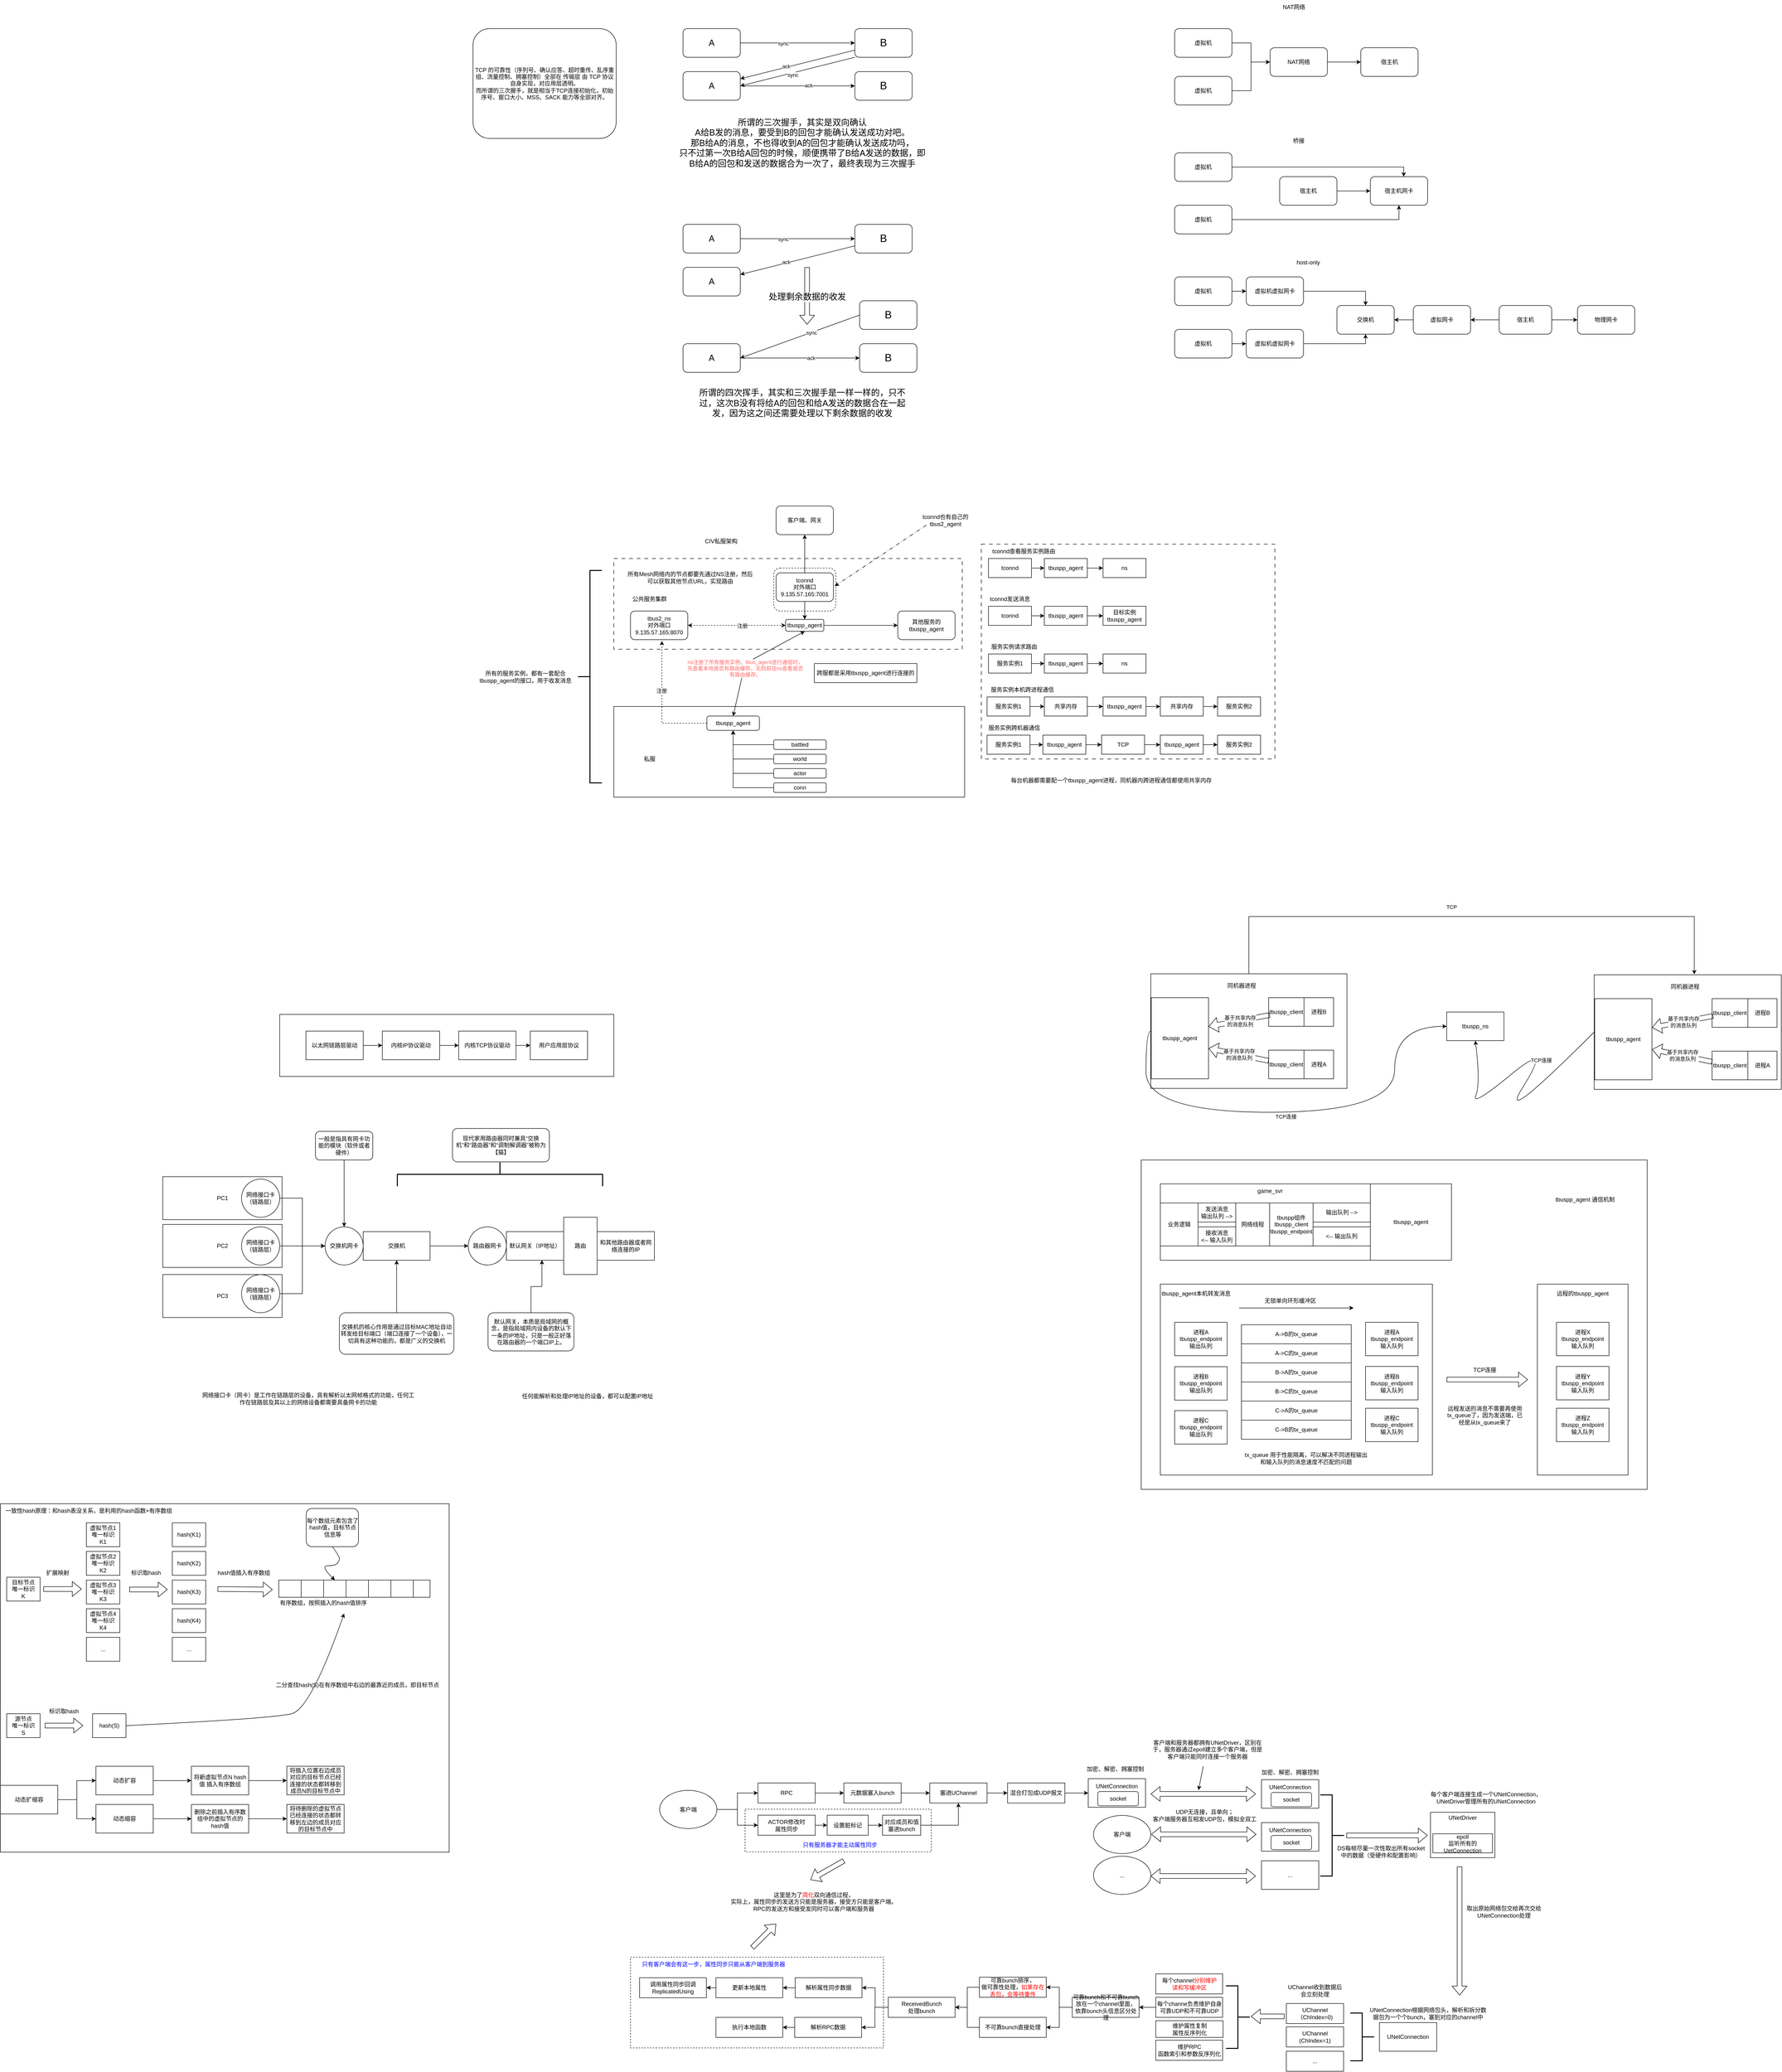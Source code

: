 <mxfile version="28.2.5">
  <diagram name="第 1 页" id="yRRZaPeO-JIJeqCieerl">
    <mxGraphModel dx="6354" dy="2508" grid="1" gridSize="10" guides="1" tooltips="1" connect="1" arrows="1" fold="1" page="1" pageScale="1" pageWidth="827" pageHeight="1169" math="0" shadow="0">
      <root>
        <mxCell id="0" />
        <mxCell id="1" parent="0" />
        <mxCell id="FPOfLXPbV75VCjuFyTgK-1" value="&lt;font style=&quot;font-size: 18px;&quot;&gt;A&lt;/font&gt;" style="rounded=1;whiteSpace=wrap;html=1;" parent="1" vertex="1">
          <mxGeometry x="70" y="110" width="120" height="60" as="geometry" />
        </mxCell>
        <mxCell id="FPOfLXPbV75VCjuFyTgK-2" value="&lt;font style=&quot;font-size: 22px;&quot;&gt;B&lt;/font&gt;" style="rounded=1;whiteSpace=wrap;html=1;" parent="1" vertex="1">
          <mxGeometry x="430" y="110" width="120" height="60" as="geometry" />
        </mxCell>
        <mxCell id="FPOfLXPbV75VCjuFyTgK-3" value="" style="endArrow=classic;html=1;rounded=0;exitX=1;exitY=0.5;exitDx=0;exitDy=0;entryX=0;entryY=0.5;entryDx=0;entryDy=0;" parent="1" source="FPOfLXPbV75VCjuFyTgK-1" target="FPOfLXPbV75VCjuFyTgK-2" edge="1">
          <mxGeometry width="50" height="50" relative="1" as="geometry">
            <mxPoint x="220" y="130" as="sourcePoint" />
            <mxPoint x="400" y="130" as="targetPoint" />
          </mxGeometry>
        </mxCell>
        <mxCell id="FPOfLXPbV75VCjuFyTgK-15" value="sync" style="edgeLabel;html=1;align=center;verticalAlign=middle;resizable=0;points=[];" parent="FPOfLXPbV75VCjuFyTgK-3" vertex="1" connectable="0">
          <mxGeometry x="-0.252" y="-1" relative="1" as="geometry">
            <mxPoint as="offset" />
          </mxGeometry>
        </mxCell>
        <mxCell id="FPOfLXPbV75VCjuFyTgK-6" value="&lt;font style=&quot;font-size: 18px;&quot;&gt;A&lt;/font&gt;" style="rounded=1;whiteSpace=wrap;html=1;" parent="1" vertex="1">
          <mxGeometry x="70" y="200" width="120" height="60" as="geometry" />
        </mxCell>
        <mxCell id="FPOfLXPbV75VCjuFyTgK-8" value="&lt;font style=&quot;font-size: 22px;&quot;&gt;B&lt;/font&gt;" style="rounded=1;whiteSpace=wrap;html=1;" parent="1" vertex="1">
          <mxGeometry x="430" y="200" width="120" height="60" as="geometry" />
        </mxCell>
        <mxCell id="FPOfLXPbV75VCjuFyTgK-11" value="" style="endArrow=classic;html=1;rounded=0;exitX=0;exitY=0.75;exitDx=0;exitDy=0;entryX=1;entryY=0.25;entryDx=0;entryDy=0;" parent="1" source="FPOfLXPbV75VCjuFyTgK-2" target="FPOfLXPbV75VCjuFyTgK-6" edge="1">
          <mxGeometry width="50" height="50" relative="1" as="geometry">
            <mxPoint x="400" y="130" as="sourcePoint" />
            <mxPoint x="220" y="200" as="targetPoint" />
          </mxGeometry>
        </mxCell>
        <mxCell id="FPOfLXPbV75VCjuFyTgK-16" value="ack" style="edgeLabel;html=1;align=center;verticalAlign=middle;resizable=0;points=[];" parent="FPOfLXPbV75VCjuFyTgK-11" vertex="1" connectable="0">
          <mxGeometry x="0.199" y="-2" relative="1" as="geometry">
            <mxPoint as="offset" />
          </mxGeometry>
        </mxCell>
        <mxCell id="FPOfLXPbV75VCjuFyTgK-12" value="" style="endArrow=classic;html=1;rounded=0;" parent="1" source="FPOfLXPbV75VCjuFyTgK-6" target="FPOfLXPbV75VCjuFyTgK-8" edge="1">
          <mxGeometry width="50" height="50" relative="1" as="geometry">
            <mxPoint x="220" y="230" as="sourcePoint" />
            <mxPoint x="400" y="230" as="targetPoint" />
          </mxGeometry>
        </mxCell>
        <mxCell id="FPOfLXPbV75VCjuFyTgK-18" value="ack" style="edgeLabel;html=1;align=center;verticalAlign=middle;resizable=0;points=[];" parent="FPOfLXPbV75VCjuFyTgK-12" vertex="1" connectable="0">
          <mxGeometry x="0.193" y="1" relative="1" as="geometry">
            <mxPoint as="offset" />
          </mxGeometry>
        </mxCell>
        <mxCell id="FPOfLXPbV75VCjuFyTgK-13" value="" style="endArrow=classic;html=1;rounded=0;entryX=1;entryY=0.5;entryDx=0;entryDy=0;exitX=0;exitY=1;exitDx=0;exitDy=0;" parent="1" source="FPOfLXPbV75VCjuFyTgK-2" target="FPOfLXPbV75VCjuFyTgK-6" edge="1">
          <mxGeometry width="50" height="50" relative="1" as="geometry">
            <mxPoint x="400" y="160" as="sourcePoint" />
            <mxPoint x="220" y="230" as="targetPoint" />
          </mxGeometry>
        </mxCell>
        <mxCell id="FPOfLXPbV75VCjuFyTgK-17" value="sync" style="edgeLabel;html=1;align=center;verticalAlign=middle;resizable=0;points=[];" parent="FPOfLXPbV75VCjuFyTgK-13" vertex="1" connectable="0">
          <mxGeometry x="0.091" y="4" relative="1" as="geometry">
            <mxPoint as="offset" />
          </mxGeometry>
        </mxCell>
        <mxCell id="FPOfLXPbV75VCjuFyTgK-14" value="&lt;font style=&quot;font-size: 18px;&quot;&gt;所谓的三次握手，其实是双向确认&lt;/font&gt;&lt;div&gt;&lt;font style=&quot;font-size: 18px;&quot;&gt;A给B发的消息，要受到B的回包才能确认发送成功对吧。&lt;/font&gt;&lt;/div&gt;&lt;div&gt;&lt;font style=&quot;font-size: 18px;&quot;&gt;那B给A的消息，不也得收到A的回包才能确认发送成功吗，&lt;/font&gt;&lt;/div&gt;&lt;div&gt;&lt;font style=&quot;font-size: 18px;&quot;&gt;只不过第一次B给A回包的时候，顺便携带了B给A发送的数据，即B给A的回包和发送的数据合为一次了，最终表现为三次握手&lt;/font&gt;&lt;/div&gt;" style="text;html=1;align=center;verticalAlign=middle;whiteSpace=wrap;rounded=0;" parent="1" vertex="1">
          <mxGeometry x="60" y="270" width="520" height="160" as="geometry" />
        </mxCell>
        <mxCell id="FPOfLXPbV75VCjuFyTgK-19" value="&lt;font style=&quot;font-size: 18px;&quot;&gt;A&lt;/font&gt;" style="rounded=1;whiteSpace=wrap;html=1;" parent="1" vertex="1">
          <mxGeometry x="70" y="520" width="120" height="60" as="geometry" />
        </mxCell>
        <mxCell id="FPOfLXPbV75VCjuFyTgK-20" value="&lt;font style=&quot;font-size: 22px;&quot;&gt;B&lt;/font&gt;" style="rounded=1;whiteSpace=wrap;html=1;" parent="1" vertex="1">
          <mxGeometry x="430" y="520" width="120" height="60" as="geometry" />
        </mxCell>
        <mxCell id="FPOfLXPbV75VCjuFyTgK-21" value="" style="endArrow=classic;html=1;rounded=0;exitX=1;exitY=0.5;exitDx=0;exitDy=0;entryX=0;entryY=0.5;entryDx=0;entryDy=0;" parent="1" source="FPOfLXPbV75VCjuFyTgK-19" target="FPOfLXPbV75VCjuFyTgK-20" edge="1">
          <mxGeometry width="50" height="50" relative="1" as="geometry">
            <mxPoint x="220" y="540" as="sourcePoint" />
            <mxPoint x="400" y="540" as="targetPoint" />
          </mxGeometry>
        </mxCell>
        <mxCell id="FPOfLXPbV75VCjuFyTgK-22" value="sync" style="edgeLabel;html=1;align=center;verticalAlign=middle;resizable=0;points=[];" parent="FPOfLXPbV75VCjuFyTgK-21" vertex="1" connectable="0">
          <mxGeometry x="-0.252" y="-1" relative="1" as="geometry">
            <mxPoint as="offset" />
          </mxGeometry>
        </mxCell>
        <mxCell id="FPOfLXPbV75VCjuFyTgK-23" value="&lt;font style=&quot;font-size: 18px;&quot;&gt;A&lt;/font&gt;" style="rounded=1;whiteSpace=wrap;html=1;" parent="1" vertex="1">
          <mxGeometry x="70" y="610" width="120" height="60" as="geometry" />
        </mxCell>
        <mxCell id="FPOfLXPbV75VCjuFyTgK-25" value="" style="endArrow=classic;html=1;rounded=0;exitX=0;exitY=0.75;exitDx=0;exitDy=0;entryX=1;entryY=0.25;entryDx=0;entryDy=0;" parent="1" source="FPOfLXPbV75VCjuFyTgK-20" target="FPOfLXPbV75VCjuFyTgK-23" edge="1">
          <mxGeometry width="50" height="50" relative="1" as="geometry">
            <mxPoint x="400" y="540" as="sourcePoint" />
            <mxPoint x="220" y="610" as="targetPoint" />
          </mxGeometry>
        </mxCell>
        <mxCell id="FPOfLXPbV75VCjuFyTgK-26" value="ack" style="edgeLabel;html=1;align=center;verticalAlign=middle;resizable=0;points=[];" parent="FPOfLXPbV75VCjuFyTgK-25" vertex="1" connectable="0">
          <mxGeometry x="0.199" y="-2" relative="1" as="geometry">
            <mxPoint as="offset" />
          </mxGeometry>
        </mxCell>
        <mxCell id="FPOfLXPbV75VCjuFyTgK-31" value="&lt;font style=&quot;font-size: 18px;&quot;&gt;A&lt;/font&gt;" style="rounded=1;whiteSpace=wrap;html=1;" parent="1" vertex="1">
          <mxGeometry x="70" y="770" width="120" height="60" as="geometry" />
        </mxCell>
        <mxCell id="FPOfLXPbV75VCjuFyTgK-32" value="&lt;font style=&quot;font-size: 22px;&quot;&gt;B&lt;/font&gt;" style="rounded=1;whiteSpace=wrap;html=1;" parent="1" vertex="1">
          <mxGeometry x="440" y="680" width="120" height="60" as="geometry" />
        </mxCell>
        <mxCell id="FPOfLXPbV75VCjuFyTgK-37" value="&lt;font style=&quot;font-size: 22px;&quot;&gt;B&lt;/font&gt;" style="rounded=1;whiteSpace=wrap;html=1;" parent="1" vertex="1">
          <mxGeometry x="440" y="770" width="120" height="60" as="geometry" />
        </mxCell>
        <mxCell id="FPOfLXPbV75VCjuFyTgK-38" value="" style="endArrow=classic;html=1;rounded=0;entryX=1;entryY=0.5;entryDx=0;entryDy=0;exitX=0;exitY=0.5;exitDx=0;exitDy=0;" parent="1" source="FPOfLXPbV75VCjuFyTgK-32" target="FPOfLXPbV75VCjuFyTgK-31" edge="1">
          <mxGeometry width="50" height="50" relative="1" as="geometry">
            <mxPoint x="330" y="790" as="sourcePoint" />
            <mxPoint x="380" y="740" as="targetPoint" />
          </mxGeometry>
        </mxCell>
        <mxCell id="FPOfLXPbV75VCjuFyTgK-40" value="sync" style="edgeLabel;html=1;align=center;verticalAlign=middle;resizable=0;points=[];" parent="FPOfLXPbV75VCjuFyTgK-38" vertex="1" connectable="0">
          <mxGeometry x="-0.187" relative="1" as="geometry">
            <mxPoint as="offset" />
          </mxGeometry>
        </mxCell>
        <mxCell id="FPOfLXPbV75VCjuFyTgK-39" value="" style="endArrow=classic;html=1;rounded=0;entryX=0;entryY=0.5;entryDx=0;entryDy=0;exitX=1;exitY=0.5;exitDx=0;exitDy=0;" parent="1" source="FPOfLXPbV75VCjuFyTgK-31" target="FPOfLXPbV75VCjuFyTgK-37" edge="1">
          <mxGeometry width="50" height="50" relative="1" as="geometry">
            <mxPoint x="240" y="850" as="sourcePoint" />
            <mxPoint x="290" y="800" as="targetPoint" />
          </mxGeometry>
        </mxCell>
        <mxCell id="FPOfLXPbV75VCjuFyTgK-41" value="ack" style="edgeLabel;html=1;align=center;verticalAlign=middle;resizable=0;points=[];" parent="FPOfLXPbV75VCjuFyTgK-39" vertex="1" connectable="0">
          <mxGeometry x="0.179" relative="1" as="geometry">
            <mxPoint as="offset" />
          </mxGeometry>
        </mxCell>
        <mxCell id="FPOfLXPbV75VCjuFyTgK-42" value="" style="shape=flexArrow;endArrow=classic;html=1;rounded=0;" parent="1" edge="1">
          <mxGeometry width="50" height="50" relative="1" as="geometry">
            <mxPoint x="330" y="610" as="sourcePoint" />
            <mxPoint x="330" y="730" as="targetPoint" />
          </mxGeometry>
        </mxCell>
        <mxCell id="FPOfLXPbV75VCjuFyTgK-43" value="&lt;font style=&quot;font-size: 18px;&quot;&gt;处理剩余数据的收发&lt;/font&gt;" style="edgeLabel;html=1;align=center;verticalAlign=middle;resizable=0;points=[];" parent="FPOfLXPbV75VCjuFyTgK-42" vertex="1" connectable="0">
          <mxGeometry x="0.022" y="-3" relative="1" as="geometry">
            <mxPoint x="3" as="offset" />
          </mxGeometry>
        </mxCell>
        <mxCell id="FPOfLXPbV75VCjuFyTgK-44" value="&lt;font style=&quot;font-size: 18px;&quot;&gt;所谓的四次挥手，其实和三次握手是一样一样的，只不过，这次B没有将给A的回包和给A发送的数据合在一起发，因为这之间还需要处理以下剩余数据的收发&lt;/font&gt;" style="text;html=1;align=center;verticalAlign=middle;whiteSpace=wrap;rounded=0;" parent="1" vertex="1">
          <mxGeometry x="90" y="840" width="460" height="110" as="geometry" />
        </mxCell>
        <mxCell id="9tL88ekn2JAb7yBZG4Q8-7" style="edgeStyle=orthogonalEdgeStyle;rounded=0;orthogonalLoop=1;jettySize=auto;html=1;" parent="1" source="9tL88ekn2JAb7yBZG4Q8-1" target="9tL88ekn2JAb7yBZG4Q8-3" edge="1">
          <mxGeometry relative="1" as="geometry" />
        </mxCell>
        <mxCell id="9tL88ekn2JAb7yBZG4Q8-1" value="NAT网络" style="rounded=1;whiteSpace=wrap;html=1;" parent="1" vertex="1">
          <mxGeometry x="1300" y="150" width="120" height="60" as="geometry" />
        </mxCell>
        <mxCell id="9tL88ekn2JAb7yBZG4Q8-5" style="edgeStyle=orthogonalEdgeStyle;rounded=0;orthogonalLoop=1;jettySize=auto;html=1;exitX=1;exitY=0.5;exitDx=0;exitDy=0;entryX=0;entryY=0.5;entryDx=0;entryDy=0;" parent="1" source="9tL88ekn2JAb7yBZG4Q8-2" target="9tL88ekn2JAb7yBZG4Q8-1" edge="1">
          <mxGeometry relative="1" as="geometry" />
        </mxCell>
        <mxCell id="9tL88ekn2JAb7yBZG4Q8-2" value="虚拟机" style="rounded=1;whiteSpace=wrap;html=1;" parent="1" vertex="1">
          <mxGeometry x="1100" y="110" width="120" height="60" as="geometry" />
        </mxCell>
        <mxCell id="9tL88ekn2JAb7yBZG4Q8-3" value="宿主机" style="rounded=1;whiteSpace=wrap;html=1;" parent="1" vertex="1">
          <mxGeometry x="1490" y="150" width="120" height="60" as="geometry" />
        </mxCell>
        <mxCell id="9tL88ekn2JAb7yBZG4Q8-6" style="edgeStyle=orthogonalEdgeStyle;rounded=0;orthogonalLoop=1;jettySize=auto;html=1;" parent="1" source="9tL88ekn2JAb7yBZG4Q8-4" target="9tL88ekn2JAb7yBZG4Q8-1" edge="1">
          <mxGeometry relative="1" as="geometry" />
        </mxCell>
        <mxCell id="9tL88ekn2JAb7yBZG4Q8-4" value="虚拟机" style="rounded=1;whiteSpace=wrap;html=1;" parent="1" vertex="1">
          <mxGeometry x="1100" y="210" width="120" height="60" as="geometry" />
        </mxCell>
        <mxCell id="9tL88ekn2JAb7yBZG4Q8-8" value="虚拟机" style="rounded=1;whiteSpace=wrap;html=1;" parent="1" vertex="1">
          <mxGeometry x="1100" y="370" width="120" height="60" as="geometry" />
        </mxCell>
        <mxCell id="9tL88ekn2JAb7yBZG4Q8-14" style="edgeStyle=orthogonalEdgeStyle;rounded=0;orthogonalLoop=1;jettySize=auto;html=1;exitX=1;exitY=0.5;exitDx=0;exitDy=0;entryX=0.5;entryY=1;entryDx=0;entryDy=0;" parent="1" source="9tL88ekn2JAb7yBZG4Q8-9" target="9tL88ekn2JAb7yBZG4Q8-11" edge="1">
          <mxGeometry relative="1" as="geometry" />
        </mxCell>
        <mxCell id="9tL88ekn2JAb7yBZG4Q8-9" value="虚拟机" style="rounded=1;whiteSpace=wrap;html=1;" parent="1" vertex="1">
          <mxGeometry x="1100" y="480" width="120" height="60" as="geometry" />
        </mxCell>
        <mxCell id="9tL88ekn2JAb7yBZG4Q8-13" style="edgeStyle=orthogonalEdgeStyle;rounded=0;orthogonalLoop=1;jettySize=auto;html=1;exitX=1;exitY=0.5;exitDx=0;exitDy=0;entryX=0;entryY=0.5;entryDx=0;entryDy=0;" parent="1" source="9tL88ekn2JAb7yBZG4Q8-10" target="9tL88ekn2JAb7yBZG4Q8-11" edge="1">
          <mxGeometry relative="1" as="geometry" />
        </mxCell>
        <mxCell id="9tL88ekn2JAb7yBZG4Q8-10" value="宿主机" style="rounded=1;whiteSpace=wrap;html=1;" parent="1" vertex="1">
          <mxGeometry x="1320" y="420" width="120" height="60" as="geometry" />
        </mxCell>
        <mxCell id="9tL88ekn2JAb7yBZG4Q8-11" value="宿主机网卡" style="rounded=1;whiteSpace=wrap;html=1;" parent="1" vertex="1">
          <mxGeometry x="1510" y="420" width="120" height="60" as="geometry" />
        </mxCell>
        <mxCell id="9tL88ekn2JAb7yBZG4Q8-12" style="edgeStyle=orthogonalEdgeStyle;rounded=0;orthogonalLoop=1;jettySize=auto;html=1;exitX=1;exitY=0.5;exitDx=0;exitDy=0;entryX=0.583;entryY=0;entryDx=0;entryDy=0;entryPerimeter=0;" parent="1" source="9tL88ekn2JAb7yBZG4Q8-8" target="9tL88ekn2JAb7yBZG4Q8-11" edge="1">
          <mxGeometry relative="1" as="geometry" />
        </mxCell>
        <mxCell id="9tL88ekn2JAb7yBZG4Q8-25" value="" style="edgeStyle=orthogonalEdgeStyle;rounded=0;orthogonalLoop=1;jettySize=auto;html=1;" parent="1" source="9tL88ekn2JAb7yBZG4Q8-15" target="9tL88ekn2JAb7yBZG4Q8-22" edge="1">
          <mxGeometry relative="1" as="geometry" />
        </mxCell>
        <mxCell id="9tL88ekn2JAb7yBZG4Q8-15" value="虚拟机" style="rounded=1;whiteSpace=wrap;html=1;" parent="1" vertex="1">
          <mxGeometry x="1100" y="630" width="120" height="60" as="geometry" />
        </mxCell>
        <mxCell id="9tL88ekn2JAb7yBZG4Q8-26" value="" style="edgeStyle=orthogonalEdgeStyle;rounded=0;orthogonalLoop=1;jettySize=auto;html=1;" parent="1" source="9tL88ekn2JAb7yBZG4Q8-16" target="9tL88ekn2JAb7yBZG4Q8-24" edge="1">
          <mxGeometry relative="1" as="geometry" />
        </mxCell>
        <mxCell id="9tL88ekn2JAb7yBZG4Q8-16" value="虚拟机" style="rounded=1;whiteSpace=wrap;html=1;" parent="1" vertex="1">
          <mxGeometry x="1100" y="740" width="120" height="60" as="geometry" />
        </mxCell>
        <mxCell id="9tL88ekn2JAb7yBZG4Q8-30" style="edgeStyle=orthogonalEdgeStyle;rounded=0;orthogonalLoop=1;jettySize=auto;html=1;" parent="1" source="9tL88ekn2JAb7yBZG4Q8-17" target="9tL88ekn2JAb7yBZG4Q8-27" edge="1">
          <mxGeometry relative="1" as="geometry" />
        </mxCell>
        <mxCell id="9tL88ekn2JAb7yBZG4Q8-17" value="虚拟网卡" style="rounded=1;whiteSpace=wrap;html=1;" parent="1" vertex="1">
          <mxGeometry x="1600" y="690" width="120" height="60" as="geometry" />
        </mxCell>
        <mxCell id="9tL88ekn2JAb7yBZG4Q8-20" style="edgeStyle=orthogonalEdgeStyle;rounded=0;orthogonalLoop=1;jettySize=auto;html=1;entryX=1;entryY=0.5;entryDx=0;entryDy=0;" parent="1" source="9tL88ekn2JAb7yBZG4Q8-18" target="9tL88ekn2JAb7yBZG4Q8-17" edge="1">
          <mxGeometry relative="1" as="geometry" />
        </mxCell>
        <mxCell id="9tL88ekn2JAb7yBZG4Q8-21" style="edgeStyle=orthogonalEdgeStyle;rounded=0;orthogonalLoop=1;jettySize=auto;html=1;entryX=0;entryY=0.5;entryDx=0;entryDy=0;" parent="1" source="9tL88ekn2JAb7yBZG4Q8-18" target="9tL88ekn2JAb7yBZG4Q8-19" edge="1">
          <mxGeometry relative="1" as="geometry" />
        </mxCell>
        <mxCell id="9tL88ekn2JAb7yBZG4Q8-18" value="宿主机" style="rounded=1;whiteSpace=wrap;html=1;" parent="1" vertex="1">
          <mxGeometry x="1780" y="690" width="110" height="60" as="geometry" />
        </mxCell>
        <mxCell id="9tL88ekn2JAb7yBZG4Q8-19" value="物理网卡" style="rounded=1;whiteSpace=wrap;html=1;" parent="1" vertex="1">
          <mxGeometry x="1944" y="690" width="120" height="60" as="geometry" />
        </mxCell>
        <mxCell id="9tL88ekn2JAb7yBZG4Q8-28" style="edgeStyle=orthogonalEdgeStyle;rounded=0;orthogonalLoop=1;jettySize=auto;html=1;entryX=0.5;entryY=0;entryDx=0;entryDy=0;" parent="1" source="9tL88ekn2JAb7yBZG4Q8-22" target="9tL88ekn2JAb7yBZG4Q8-27" edge="1">
          <mxGeometry relative="1" as="geometry" />
        </mxCell>
        <mxCell id="9tL88ekn2JAb7yBZG4Q8-22" value="虚拟机虚拟网卡" style="rounded=1;whiteSpace=wrap;html=1;" parent="1" vertex="1">
          <mxGeometry x="1250" y="630" width="120" height="60" as="geometry" />
        </mxCell>
        <mxCell id="9tL88ekn2JAb7yBZG4Q8-29" style="edgeStyle=orthogonalEdgeStyle;rounded=0;orthogonalLoop=1;jettySize=auto;html=1;entryX=0.5;entryY=1;entryDx=0;entryDy=0;" parent="1" source="9tL88ekn2JAb7yBZG4Q8-24" target="9tL88ekn2JAb7yBZG4Q8-27" edge="1">
          <mxGeometry relative="1" as="geometry" />
        </mxCell>
        <mxCell id="9tL88ekn2JAb7yBZG4Q8-24" value="虚拟机虚拟网卡" style="rounded=1;whiteSpace=wrap;html=1;" parent="1" vertex="1">
          <mxGeometry x="1250" y="740" width="120" height="60" as="geometry" />
        </mxCell>
        <mxCell id="9tL88ekn2JAb7yBZG4Q8-27" value="交换机" style="rounded=1;whiteSpace=wrap;html=1;" parent="1" vertex="1">
          <mxGeometry x="1440" y="690" width="120" height="60" as="geometry" />
        </mxCell>
        <mxCell id="9tL88ekn2JAb7yBZG4Q8-31" value="NAT网络" style="text;html=1;align=center;verticalAlign=middle;whiteSpace=wrap;rounded=0;" parent="1" vertex="1">
          <mxGeometry x="1320" y="50" width="60" height="30" as="geometry" />
        </mxCell>
        <mxCell id="9tL88ekn2JAb7yBZG4Q8-32" value="桥接" style="text;html=1;align=center;verticalAlign=middle;whiteSpace=wrap;rounded=0;" parent="1" vertex="1">
          <mxGeometry x="1330" y="330" width="60" height="30" as="geometry" />
        </mxCell>
        <mxCell id="9tL88ekn2JAb7yBZG4Q8-33" value="host-only" style="text;html=1;align=center;verticalAlign=middle;whiteSpace=wrap;rounded=0;" parent="1" vertex="1">
          <mxGeometry x="1350" y="585" width="60" height="30" as="geometry" />
        </mxCell>
        <mxCell id="Tl0Qnuqx1QPe_ZK7dKHq-1" value="CIV私服架构" style="text;html=1;align=center;verticalAlign=middle;whiteSpace=wrap;rounded=0;" parent="1" vertex="1">
          <mxGeometry x="110" y="1169" width="80" height="30" as="geometry" />
        </mxCell>
        <mxCell id="Tl0Qnuqx1QPe_ZK7dKHq-23" style="edgeStyle=orthogonalEdgeStyle;rounded=0;orthogonalLoop=1;jettySize=auto;html=1;entryX=0.5;entryY=0;entryDx=0;entryDy=0;" parent="1" source="Tl0Qnuqx1QPe_ZK7dKHq-2" target="Tl0Qnuqx1QPe_ZK7dKHq-17" edge="1">
          <mxGeometry relative="1" as="geometry" />
        </mxCell>
        <mxCell id="Tl0Qnuqx1QPe_ZK7dKHq-38" value="" style="edgeStyle=orthogonalEdgeStyle;rounded=0;orthogonalLoop=1;jettySize=auto;html=1;" parent="1" source="Tl0Qnuqx1QPe_ZK7dKHq-2" target="Tl0Qnuqx1QPe_ZK7dKHq-37" edge="1">
          <mxGeometry relative="1" as="geometry" />
        </mxCell>
        <mxCell id="Tl0Qnuqx1QPe_ZK7dKHq-2" value="tconnd&lt;div&gt;对外端口&lt;/div&gt;&lt;div&gt;9.135.57.165:7001&lt;/div&gt;" style="rounded=1;whiteSpace=wrap;html=1;" parent="1" vertex="1">
          <mxGeometry x="265" y="1250" width="120" height="60" as="geometry" />
        </mxCell>
        <mxCell id="Tl0Qnuqx1QPe_ZK7dKHq-3" value="" style="rounded=0;whiteSpace=wrap;html=1;fillColor=none;dashed=1;dashPattern=8 8;" parent="1" vertex="1">
          <mxGeometry x="-75" y="1220" width="730" height="190" as="geometry" />
        </mxCell>
        <mxCell id="Tl0Qnuqx1QPe_ZK7dKHq-4" value="tbus2_ns&lt;div&gt;对外端口9.135.57.165:8070&lt;/div&gt;" style="rounded=1;whiteSpace=wrap;html=1;" parent="1" vertex="1">
          <mxGeometry x="-40" y="1330" width="120" height="60" as="geometry" />
        </mxCell>
        <mxCell id="Tl0Qnuqx1QPe_ZK7dKHq-5" value="tbuspp_agent" style="rounded=1;whiteSpace=wrap;html=1;" parent="1" vertex="1">
          <mxGeometry x="120" y="1550" width="110" height="30" as="geometry" />
        </mxCell>
        <mxCell id="Tl0Qnuqx1QPe_ZK7dKHq-12" style="edgeStyle=orthogonalEdgeStyle;rounded=0;orthogonalLoop=1;jettySize=auto;html=1;entryX=0.5;entryY=1;entryDx=0;entryDy=0;" parent="1" source="Tl0Qnuqx1QPe_ZK7dKHq-9" target="Tl0Qnuqx1QPe_ZK7dKHq-5" edge="1">
          <mxGeometry relative="1" as="geometry" />
        </mxCell>
        <mxCell id="Tl0Qnuqx1QPe_ZK7dKHq-9" value="actor" style="rounded=1;whiteSpace=wrap;html=1;" parent="1" vertex="1">
          <mxGeometry x="260" y="1660" width="110" height="20" as="geometry" />
        </mxCell>
        <mxCell id="Tl0Qnuqx1QPe_ZK7dKHq-30" style="edgeStyle=orthogonalEdgeStyle;rounded=0;orthogonalLoop=1;jettySize=auto;html=1;entryX=0.5;entryY=1;entryDx=0;entryDy=0;" parent="1" source="Tl0Qnuqx1QPe_ZK7dKHq-10" target="Tl0Qnuqx1QPe_ZK7dKHq-5" edge="1">
          <mxGeometry relative="1" as="geometry" />
        </mxCell>
        <mxCell id="Tl0Qnuqx1QPe_ZK7dKHq-10" value="conn" style="rounded=1;whiteSpace=wrap;html=1;" parent="1" vertex="1">
          <mxGeometry x="260" y="1690" width="110" height="20" as="geometry" />
        </mxCell>
        <mxCell id="Tl0Qnuqx1QPe_ZK7dKHq-14" style="edgeStyle=orthogonalEdgeStyle;rounded=0;orthogonalLoop=1;jettySize=auto;html=1;entryX=0.5;entryY=1;entryDx=0;entryDy=0;" parent="1" source="Tl0Qnuqx1QPe_ZK7dKHq-13" target="Tl0Qnuqx1QPe_ZK7dKHq-5" edge="1">
          <mxGeometry relative="1" as="geometry" />
        </mxCell>
        <mxCell id="Tl0Qnuqx1QPe_ZK7dKHq-13" value="world" style="rounded=1;whiteSpace=wrap;html=1;" parent="1" vertex="1">
          <mxGeometry x="260" y="1630" width="110" height="20" as="geometry" />
        </mxCell>
        <mxCell id="Tl0Qnuqx1QPe_ZK7dKHq-16" style="edgeStyle=orthogonalEdgeStyle;rounded=0;orthogonalLoop=1;jettySize=auto;html=1;entryX=0.5;entryY=1;entryDx=0;entryDy=0;" parent="1" source="Tl0Qnuqx1QPe_ZK7dKHq-15" target="Tl0Qnuqx1QPe_ZK7dKHq-5" edge="1">
          <mxGeometry relative="1" as="geometry" />
        </mxCell>
        <mxCell id="Tl0Qnuqx1QPe_ZK7dKHq-15" value="battled" style="rounded=1;whiteSpace=wrap;html=1;" parent="1" vertex="1">
          <mxGeometry x="260" y="1600" width="110" height="20" as="geometry" />
        </mxCell>
        <mxCell id="Tl0Qnuqx1QPe_ZK7dKHq-41" value="" style="edgeStyle=orthogonalEdgeStyle;rounded=0;orthogonalLoop=1;jettySize=auto;html=1;" parent="1" source="Tl0Qnuqx1QPe_ZK7dKHq-17" target="Tl0Qnuqx1QPe_ZK7dKHq-40" edge="1">
          <mxGeometry relative="1" as="geometry" />
        </mxCell>
        <mxCell id="Tl0Qnuqx1QPe_ZK7dKHq-17" value="tbuspp_agent" style="rounded=1;whiteSpace=wrap;html=1;" parent="1" vertex="1">
          <mxGeometry x="285" y="1347.5" width="80" height="25" as="geometry" />
        </mxCell>
        <mxCell id="Tl0Qnuqx1QPe_ZK7dKHq-21" value="" style="endArrow=classic;startArrow=classic;html=1;rounded=0;entryX=0;entryY=0.5;entryDx=0;entryDy=0;exitX=1;exitY=0.5;exitDx=0;exitDy=0;dashed=1;" parent="1" source="Tl0Qnuqx1QPe_ZK7dKHq-4" target="Tl0Qnuqx1QPe_ZK7dKHq-17" edge="1">
          <mxGeometry width="50" height="50" relative="1" as="geometry">
            <mxPoint x="120" y="1420" as="sourcePoint" />
            <mxPoint x="170" y="1370" as="targetPoint" />
            <Array as="points" />
          </mxGeometry>
        </mxCell>
        <mxCell id="Tl0Qnuqx1QPe_ZK7dKHq-46" value="注册" style="edgeLabel;html=1;align=center;verticalAlign=middle;resizable=0;points=[];" parent="Tl0Qnuqx1QPe_ZK7dKHq-21" vertex="1" connectable="0">
          <mxGeometry x="0.111" y="-1" relative="1" as="geometry">
            <mxPoint as="offset" />
          </mxGeometry>
        </mxCell>
        <mxCell id="Tl0Qnuqx1QPe_ZK7dKHq-25" value="跨服都是采用tbuspp_agent进行连接的" style="rounded=0;whiteSpace=wrap;html=1;" parent="1" vertex="1">
          <mxGeometry x="345" y="1440" width="215" height="40" as="geometry" />
        </mxCell>
        <mxCell id="Tl0Qnuqx1QPe_ZK7dKHq-27" value="私服" style="text;html=1;align=center;verticalAlign=middle;whiteSpace=wrap;rounded=0;" parent="1" vertex="1">
          <mxGeometry x="-30" y="1625" width="60" height="30" as="geometry" />
        </mxCell>
        <mxCell id="Tl0Qnuqx1QPe_ZK7dKHq-28" value="公共服务集群" style="text;html=1;align=center;verticalAlign=middle;whiteSpace=wrap;rounded=0;" parent="1" vertex="1">
          <mxGeometry x="-40" y="1290" width="80" height="30" as="geometry" />
        </mxCell>
        <mxCell id="Tl0Qnuqx1QPe_ZK7dKHq-37" value="客户端、网关" style="whiteSpace=wrap;html=1;rounded=1;" parent="1" vertex="1">
          <mxGeometry x="265" y="1110" width="120" height="60" as="geometry" />
        </mxCell>
        <mxCell id="Tl0Qnuqx1QPe_ZK7dKHq-39" style="edgeStyle=orthogonalEdgeStyle;rounded=0;orthogonalLoop=1;jettySize=auto;html=1;entryX=0.548;entryY=1.044;entryDx=0;entryDy=0;entryPerimeter=0;dashed=1;" parent="1" source="Tl0Qnuqx1QPe_ZK7dKHq-5" target="Tl0Qnuqx1QPe_ZK7dKHq-4" edge="1">
          <mxGeometry relative="1" as="geometry" />
        </mxCell>
        <mxCell id="Tl0Qnuqx1QPe_ZK7dKHq-47" value="注册" style="edgeLabel;html=1;align=center;verticalAlign=middle;resizable=0;points=[];" parent="Tl0Qnuqx1QPe_ZK7dKHq-39" vertex="1" connectable="0">
          <mxGeometry x="0.219" y="1" relative="1" as="geometry">
            <mxPoint as="offset" />
          </mxGeometry>
        </mxCell>
        <mxCell id="Tl0Qnuqx1QPe_ZK7dKHq-40" value="其他服务的tbuspp_agent" style="whiteSpace=wrap;html=1;rounded=1;" parent="1" vertex="1">
          <mxGeometry x="520" y="1330" width="120" height="60" as="geometry" />
        </mxCell>
        <mxCell id="Tl0Qnuqx1QPe_ZK7dKHq-45" value="" style="rounded=0;whiteSpace=wrap;html=1;fillColor=none;" parent="1" vertex="1">
          <mxGeometry x="-75" y="1530" width="735" height="190" as="geometry" />
        </mxCell>
        <mxCell id="Tl0Qnuqx1QPe_ZK7dKHq-49" value="" style="endArrow=classic;startArrow=classic;html=1;rounded=0;entryX=0.5;entryY=1;entryDx=0;entryDy=0;exitX=0.5;exitY=0;exitDx=0;exitDy=0;" parent="1" source="Tl0Qnuqx1QPe_ZK7dKHq-5" target="Tl0Qnuqx1QPe_ZK7dKHq-17" edge="1">
          <mxGeometry width="50" height="50" relative="1" as="geometry">
            <mxPoint x="180" y="1500" as="sourcePoint" />
            <mxPoint x="240" y="1430" as="targetPoint" />
            <Array as="points">
              <mxPoint x="200" y="1440" />
            </Array>
          </mxGeometry>
        </mxCell>
        <mxCell id="Tl0Qnuqx1QPe_ZK7dKHq-50" value="&lt;font color=&quot;#ff6666&quot;&gt;ns注册了所有服务实例，tbus_agent进行通信时，&lt;br&gt;先查看本地是否有路由缓存，无则前往ns查看是否&lt;br&gt;有路由缓存。&lt;/font&gt;" style="edgeLabel;html=1;align=center;verticalAlign=middle;resizable=0;points=[];" parent="Tl0Qnuqx1QPe_ZK7dKHq-49" vertex="1" connectable="0">
          <mxGeometry x="0.125" y="2" relative="1" as="geometry">
            <mxPoint x="-26" y="26" as="offset" />
          </mxGeometry>
        </mxCell>
        <mxCell id="Tl0Qnuqx1QPe_ZK7dKHq-51" value="所有Mesh网络内的节点都要先通过NS注册，然后可以获取其他节点URL，实现路由" style="text;html=1;align=center;verticalAlign=middle;whiteSpace=wrap;rounded=0;" parent="1" vertex="1">
          <mxGeometry x="-50" y="1230" width="270" height="60" as="geometry" />
        </mxCell>
        <mxCell id="o_uqSXzjHK8yh5ZdAY-n-31" style="edgeStyle=orthogonalEdgeStyle;rounded=0;orthogonalLoop=1;jettySize=auto;html=1;entryX=0;entryY=0.5;entryDx=0;entryDy=0;" parent="1" source="o_uqSXzjHK8yh5ZdAY-n-3" target="o_uqSXzjHK8yh5ZdAY-n-28" edge="1">
          <mxGeometry relative="1" as="geometry" />
        </mxCell>
        <mxCell id="o_uqSXzjHK8yh5ZdAY-n-3" value="网络接口卡&lt;div&gt;（链路层）&lt;/div&gt;" style="ellipse;whiteSpace=wrap;html=1;aspect=fixed;" parent="1" vertex="1">
          <mxGeometry x="-855" y="2520" width="80" height="80" as="geometry" />
        </mxCell>
        <mxCell id="o_uqSXzjHK8yh5ZdAY-n-9" value="" style="edgeStyle=orthogonalEdgeStyle;rounded=0;orthogonalLoop=1;jettySize=auto;html=1;" parent="1" source="o_uqSXzjHK8yh5ZdAY-n-4" target="o_uqSXzjHK8yh5ZdAY-n-8" edge="1">
          <mxGeometry relative="1" as="geometry" />
        </mxCell>
        <mxCell id="o_uqSXzjHK8yh5ZdAY-n-4" value="内核IP协议驱动" style="rounded=0;whiteSpace=wrap;html=1;" parent="1" vertex="1">
          <mxGeometry x="-560" y="2210" width="120" height="60" as="geometry" />
        </mxCell>
        <mxCell id="o_uqSXzjHK8yh5ZdAY-n-11" value="" style="edgeStyle=orthogonalEdgeStyle;rounded=0;orthogonalLoop=1;jettySize=auto;html=1;" parent="1" source="o_uqSXzjHK8yh5ZdAY-n-8" target="o_uqSXzjHK8yh5ZdAY-n-10" edge="1">
          <mxGeometry relative="1" as="geometry" />
        </mxCell>
        <mxCell id="o_uqSXzjHK8yh5ZdAY-n-8" value="内核TCP协议驱动" style="rounded=0;whiteSpace=wrap;html=1;" parent="1" vertex="1">
          <mxGeometry x="-400" y="2210" width="120" height="60" as="geometry" />
        </mxCell>
        <mxCell id="o_uqSXzjHK8yh5ZdAY-n-10" value="用户应用层协议" style="rounded=0;whiteSpace=wrap;html=1;" parent="1" vertex="1">
          <mxGeometry x="-250" y="2210" width="120" height="60" as="geometry" />
        </mxCell>
        <mxCell id="o_uqSXzjHK8yh5ZdAY-n-13" value="" style="edgeStyle=orthogonalEdgeStyle;rounded=0;orthogonalLoop=1;jettySize=auto;html=1;" parent="1" source="o_uqSXzjHK8yh5ZdAY-n-12" target="o_uqSXzjHK8yh5ZdAY-n-4" edge="1">
          <mxGeometry relative="1" as="geometry" />
        </mxCell>
        <mxCell id="o_uqSXzjHK8yh5ZdAY-n-12" value="以太网链路层驱动" style="rounded=0;whiteSpace=wrap;html=1;" parent="1" vertex="1">
          <mxGeometry x="-720" y="2210" width="120" height="60" as="geometry" />
        </mxCell>
        <mxCell id="o_uqSXzjHK8yh5ZdAY-n-14" value="" style="rounded=0;whiteSpace=wrap;html=1;fillColor=none;" parent="1" vertex="1">
          <mxGeometry x="-775" y="2175" width="700" height="130" as="geometry" />
        </mxCell>
        <mxCell id="o_uqSXzjHK8yh5ZdAY-n-32" style="edgeStyle=orthogonalEdgeStyle;rounded=0;orthogonalLoop=1;jettySize=auto;html=1;" parent="1" source="o_uqSXzjHK8yh5ZdAY-n-16" edge="1">
          <mxGeometry relative="1" as="geometry">
            <mxPoint x="-680" y="2660" as="targetPoint" />
          </mxGeometry>
        </mxCell>
        <mxCell id="o_uqSXzjHK8yh5ZdAY-n-16" value="网络接口卡&lt;div&gt;（链路层）&lt;/div&gt;" style="ellipse;whiteSpace=wrap;html=1;aspect=fixed;" parent="1" vertex="1">
          <mxGeometry x="-855" y="2620" width="80" height="80" as="geometry" />
        </mxCell>
        <mxCell id="o_uqSXzjHK8yh5ZdAY-n-33" style="edgeStyle=orthogonalEdgeStyle;rounded=0;orthogonalLoop=1;jettySize=auto;html=1;entryX=0;entryY=0.5;entryDx=0;entryDy=0;" parent="1" source="o_uqSXzjHK8yh5ZdAY-n-17" target="o_uqSXzjHK8yh5ZdAY-n-28" edge="1">
          <mxGeometry relative="1" as="geometry" />
        </mxCell>
        <mxCell id="o_uqSXzjHK8yh5ZdAY-n-17" value="网络接口卡&lt;div&gt;（链路层）&lt;/div&gt;" style="ellipse;whiteSpace=wrap;html=1;aspect=fixed;" parent="1" vertex="1">
          <mxGeometry x="-855" y="2720" width="80" height="80" as="geometry" />
        </mxCell>
        <mxCell id="o_uqSXzjHK8yh5ZdAY-n-38" value="" style="edgeStyle=orthogonalEdgeStyle;rounded=0;orthogonalLoop=1;jettySize=auto;html=1;" parent="1" source="o_uqSXzjHK8yh5ZdAY-n-18" target="o_uqSXzjHK8yh5ZdAY-n-36" edge="1">
          <mxGeometry relative="1" as="geometry" />
        </mxCell>
        <mxCell id="o_uqSXzjHK8yh5ZdAY-n-18" value="交换机" style="rounded=0;whiteSpace=wrap;html=1;" parent="1" vertex="1">
          <mxGeometry x="-600" y="2630" width="140" height="60" as="geometry" />
        </mxCell>
        <mxCell id="o_uqSXzjHK8yh5ZdAY-n-39" value="" style="edgeStyle=orthogonalEdgeStyle;rounded=0;orthogonalLoop=1;jettySize=auto;html=1;" parent="1" source="o_uqSXzjHK8yh5ZdAY-n-23" target="o_uqSXzjHK8yh5ZdAY-n-18" edge="1">
          <mxGeometry relative="1" as="geometry" />
        </mxCell>
        <mxCell id="o_uqSXzjHK8yh5ZdAY-n-23" value="交换机的核心作用是通过目标MAC地址自动转发给目标端口（端口连接了一个设备），一切具有这种功能的，都是广义的交换机" style="rounded=1;whiteSpace=wrap;html=1;" parent="1" vertex="1">
          <mxGeometry x="-650" y="2800" width="240" height="87" as="geometry" />
        </mxCell>
        <mxCell id="o_uqSXzjHK8yh5ZdAY-n-24" value="默认网关（IP地址）" style="rounded=0;whiteSpace=wrap;html=1;" parent="1" vertex="1">
          <mxGeometry x="-300" y="2630" width="120" height="60" as="geometry" />
        </mxCell>
        <mxCell id="o_uqSXzjHK8yh5ZdAY-n-25" value="PC1" style="rounded=0;whiteSpace=wrap;html=1;fillColor=none;" parent="1" vertex="1">
          <mxGeometry x="-1020" y="2515" width="250" height="90" as="geometry" />
        </mxCell>
        <mxCell id="o_uqSXzjHK8yh5ZdAY-n-26" value="PC2" style="rounded=0;whiteSpace=wrap;html=1;fillColor=none;" parent="1" vertex="1">
          <mxGeometry x="-1020" y="2615" width="250" height="90" as="geometry" />
        </mxCell>
        <mxCell id="o_uqSXzjHK8yh5ZdAY-n-27" value="PC3" style="rounded=0;whiteSpace=wrap;html=1;fillColor=none;" parent="1" vertex="1">
          <mxGeometry x="-1020" y="2720" width="250" height="90" as="geometry" />
        </mxCell>
        <mxCell id="o_uqSXzjHK8yh5ZdAY-n-28" value="交换机网卡" style="ellipse;whiteSpace=wrap;html=1;aspect=fixed;" parent="1" vertex="1">
          <mxGeometry x="-680" y="2620" width="80" height="80" as="geometry" />
        </mxCell>
        <mxCell id="o_uqSXzjHK8yh5ZdAY-n-29" value="一般是指具有网卡功能的模块（软件或者硬件）" style="rounded=1;whiteSpace=wrap;html=1;" parent="1" vertex="1">
          <mxGeometry x="-700" y="2420" width="120" height="60" as="geometry" />
        </mxCell>
        <mxCell id="o_uqSXzjHK8yh5ZdAY-n-30" value="" style="endArrow=classic;html=1;rounded=0;entryX=0.5;entryY=0;entryDx=0;entryDy=0;exitX=0.5;exitY=1;exitDx=0;exitDy=0;" parent="1" source="o_uqSXzjHK8yh5ZdAY-n-29" target="o_uqSXzjHK8yh5ZdAY-n-28" edge="1">
          <mxGeometry width="50" height="50" relative="1" as="geometry">
            <mxPoint x="-670" y="2600" as="sourcePoint" />
            <mxPoint x="-620" y="2550" as="targetPoint" />
          </mxGeometry>
        </mxCell>
        <mxCell id="o_uqSXzjHK8yh5ZdAY-n-35" value="网络接口卡（网卡）是工作在链路层的设备，具有解析以太网帧格式的功能，任何工作在链路层及其以上的网络设备都需要具备网卡的功能" style="text;html=1;align=center;verticalAlign=middle;whiteSpace=wrap;rounded=0;" parent="1" vertex="1">
          <mxGeometry x="-940" y="2960" width="450" height="40" as="geometry" />
        </mxCell>
        <mxCell id="o_uqSXzjHK8yh5ZdAY-n-36" value="路由器网卡" style="ellipse;whiteSpace=wrap;html=1;aspect=fixed;" parent="1" vertex="1">
          <mxGeometry x="-380" y="2620" width="80" height="80" as="geometry" />
        </mxCell>
        <mxCell id="o_uqSXzjHK8yh5ZdAY-n-40" value="现代家用路由器同时兼具“交换机”和“路由器”和“调制解调器”被称为【猫】" style="rounded=1;whiteSpace=wrap;html=1;" parent="1" vertex="1">
          <mxGeometry x="-413" y="2414" width="203" height="70" as="geometry" />
        </mxCell>
        <mxCell id="o_uqSXzjHK8yh5ZdAY-n-41" value="" style="strokeWidth=2;html=1;shape=mxgraph.flowchart.annotation_2;align=left;labelPosition=right;pointerEvents=1;rotation=90;" parent="1" vertex="1">
          <mxGeometry x="-338.5" y="2295" width="50" height="430" as="geometry" />
        </mxCell>
        <mxCell id="o_uqSXzjHK8yh5ZdAY-n-42" value="路由" style="rounded=0;whiteSpace=wrap;html=1;" parent="1" vertex="1">
          <mxGeometry x="-180" y="2600" width="70" height="120" as="geometry" />
        </mxCell>
        <mxCell id="o_uqSXzjHK8yh5ZdAY-n-43" value="和其他路由器或者网络连接的IP" style="rounded=0;whiteSpace=wrap;html=1;" parent="1" vertex="1">
          <mxGeometry x="-110" y="2630" width="120" height="60" as="geometry" />
        </mxCell>
        <mxCell id="o_uqSXzjHK8yh5ZdAY-n-44" value="任何能解析和处理IP地址的设备，都可以配置IP地址" style="text;html=1;align=center;verticalAlign=middle;whiteSpace=wrap;rounded=0;" parent="1" vertex="1">
          <mxGeometry x="-270" y="2960" width="280" height="30" as="geometry" />
        </mxCell>
        <mxCell id="o_uqSXzjHK8yh5ZdAY-n-45" value="默认网关，本质是局域网的概念，是指局域网内设备的默认下一条的IP地址，只是一般正好落在路由器的一个端口IP上。" style="rounded=1;whiteSpace=wrap;html=1;" parent="1" vertex="1">
          <mxGeometry x="-338.5" y="2800" width="180" height="80" as="geometry" />
        </mxCell>
        <mxCell id="o_uqSXzjHK8yh5ZdAY-n-46" style="edgeStyle=orthogonalEdgeStyle;rounded=0;orthogonalLoop=1;jettySize=auto;html=1;entryX=0.62;entryY=0.994;entryDx=0;entryDy=0;entryPerimeter=0;" parent="1" source="o_uqSXzjHK8yh5ZdAY-n-45" target="o_uqSXzjHK8yh5ZdAY-n-24" edge="1">
          <mxGeometry relative="1" as="geometry" />
        </mxCell>
        <mxCell id="Q91fNOTxhyZgAkPPZD7Q-1" value="TCP 的可靠性（序列号、确认应答、超时重传、乱序重组、流量控制、拥塞控制）全部在 传输层 由 TCP 协议自身实现，对应用层透明。&lt;div&gt;而所谓的三次握手，就是相当于TCP连接初始化，初始序号、窗口大小、MSS、SACK 能力等全部对齐。&lt;/div&gt;" style="rounded=1;whiteSpace=wrap;html=1;" parent="1" vertex="1">
          <mxGeometry x="-370" y="110" width="300" height="230" as="geometry" />
        </mxCell>
        <mxCell id="HayRyLH1Y7qyleInHtEZ-1" value="" style="rounded=1;whiteSpace=wrap;html=1;dashed=1;fillColor=none;" parent="1" vertex="1">
          <mxGeometry x="260" y="1240" width="130" height="90" as="geometry" />
        </mxCell>
        <mxCell id="HayRyLH1Y7qyleInHtEZ-2" value="" style="endArrow=classic;html=1;rounded=0;entryX=0.984;entryY=0.421;entryDx=0;entryDy=0;entryPerimeter=0;dashed=1;dashPattern=8 4 1 4;" parent="1" target="HayRyLH1Y7qyleInHtEZ-1" edge="1">
          <mxGeometry width="50" height="50" relative="1" as="geometry">
            <mxPoint x="580" y="1150" as="sourcePoint" />
            <mxPoint x="630" y="1100" as="targetPoint" />
          </mxGeometry>
        </mxCell>
        <mxCell id="HayRyLH1Y7qyleInHtEZ-3" value="tconnd也有自己的tbus2_agent" style="text;html=1;align=center;verticalAlign=middle;whiteSpace=wrap;rounded=0;" parent="1" vertex="1">
          <mxGeometry x="560" y="1125" width="120" height="30" as="geometry" />
        </mxCell>
        <mxCell id="HayRyLH1Y7qyleInHtEZ-6" value="" style="edgeStyle=orthogonalEdgeStyle;rounded=0;orthogonalLoop=1;jettySize=auto;html=1;" parent="1" source="HayRyLH1Y7qyleInHtEZ-4" target="HayRyLH1Y7qyleInHtEZ-5" edge="1">
          <mxGeometry relative="1" as="geometry" />
        </mxCell>
        <mxCell id="HayRyLH1Y7qyleInHtEZ-4" value="tconnd" style="rounded=0;whiteSpace=wrap;html=1;" parent="1" vertex="1">
          <mxGeometry x="710" y="1220" width="90" height="40" as="geometry" />
        </mxCell>
        <mxCell id="HayRyLH1Y7qyleInHtEZ-8" value="" style="edgeStyle=orthogonalEdgeStyle;rounded=0;orthogonalLoop=1;jettySize=auto;html=1;" parent="1" source="HayRyLH1Y7qyleInHtEZ-5" target="HayRyLH1Y7qyleInHtEZ-7" edge="1">
          <mxGeometry relative="1" as="geometry" />
        </mxCell>
        <mxCell id="HayRyLH1Y7qyleInHtEZ-5" value="tbuspp_agent" style="rounded=0;whiteSpace=wrap;html=1;" parent="1" vertex="1">
          <mxGeometry x="827" y="1220" width="90" height="40" as="geometry" />
        </mxCell>
        <mxCell id="HayRyLH1Y7qyleInHtEZ-7" value="ns" style="rounded=0;whiteSpace=wrap;html=1;" parent="1" vertex="1">
          <mxGeometry x="950" y="1220" width="90" height="40" as="geometry" />
        </mxCell>
        <mxCell id="HayRyLH1Y7qyleInHtEZ-9" value="" style="strokeWidth=2;html=1;shape=mxgraph.flowchart.annotation_2;align=left;labelPosition=right;pointerEvents=1;" parent="1" vertex="1">
          <mxGeometry x="-150" y="1245" width="50" height="445" as="geometry" />
        </mxCell>
        <mxCell id="HayRyLH1Y7qyleInHtEZ-10" value="所有的服务实例，都有一套配合tbuspp_agent的接口，用于收发消息" style="text;html=1;align=center;verticalAlign=middle;whiteSpace=wrap;rounded=0;" parent="1" vertex="1">
          <mxGeometry x="-360" y="1452.5" width="200" height="30" as="geometry" />
        </mxCell>
        <mxCell id="HayRyLH1Y7qyleInHtEZ-11" value="" style="edgeStyle=orthogonalEdgeStyle;rounded=0;orthogonalLoop=1;jettySize=auto;html=1;" parent="1" source="HayRyLH1Y7qyleInHtEZ-12" target="HayRyLH1Y7qyleInHtEZ-14" edge="1">
          <mxGeometry relative="1" as="geometry" />
        </mxCell>
        <mxCell id="HayRyLH1Y7qyleInHtEZ-12" value="tconnd" style="rounded=0;whiteSpace=wrap;html=1;" parent="1" vertex="1">
          <mxGeometry x="710" y="1320" width="90" height="40" as="geometry" />
        </mxCell>
        <mxCell id="HayRyLH1Y7qyleInHtEZ-13" value="" style="edgeStyle=orthogonalEdgeStyle;rounded=0;orthogonalLoop=1;jettySize=auto;html=1;" parent="1" source="HayRyLH1Y7qyleInHtEZ-14" target="HayRyLH1Y7qyleInHtEZ-15" edge="1">
          <mxGeometry relative="1" as="geometry" />
        </mxCell>
        <mxCell id="HayRyLH1Y7qyleInHtEZ-14" value="tbuspp_agent" style="rounded=0;whiteSpace=wrap;html=1;" parent="1" vertex="1">
          <mxGeometry x="827" y="1320" width="90" height="40" as="geometry" />
        </mxCell>
        <mxCell id="HayRyLH1Y7qyleInHtEZ-15" value="目标实例tbuspp_agent" style="rounded=0;whiteSpace=wrap;html=1;" parent="1" vertex="1">
          <mxGeometry x="950" y="1320" width="90" height="40" as="geometry" />
        </mxCell>
        <mxCell id="HayRyLH1Y7qyleInHtEZ-16" value="" style="edgeStyle=orthogonalEdgeStyle;rounded=0;orthogonalLoop=1;jettySize=auto;html=1;" parent="1" source="HayRyLH1Y7qyleInHtEZ-17" target="HayRyLH1Y7qyleInHtEZ-19" edge="1">
          <mxGeometry relative="1" as="geometry" />
        </mxCell>
        <mxCell id="HayRyLH1Y7qyleInHtEZ-17" value="服务实例1" style="rounded=0;whiteSpace=wrap;html=1;" parent="1" vertex="1">
          <mxGeometry x="710" y="1420" width="90" height="40" as="geometry" />
        </mxCell>
        <mxCell id="HayRyLH1Y7qyleInHtEZ-18" value="" style="edgeStyle=orthogonalEdgeStyle;rounded=0;orthogonalLoop=1;jettySize=auto;html=1;" parent="1" source="HayRyLH1Y7qyleInHtEZ-19" target="HayRyLH1Y7qyleInHtEZ-20" edge="1">
          <mxGeometry relative="1" as="geometry" />
        </mxCell>
        <mxCell id="HayRyLH1Y7qyleInHtEZ-19" value="tbuspp_agent" style="rounded=0;whiteSpace=wrap;html=1;" parent="1" vertex="1">
          <mxGeometry x="827" y="1420" width="90" height="40" as="geometry" />
        </mxCell>
        <mxCell id="HayRyLH1Y7qyleInHtEZ-20" value="ns" style="rounded=0;whiteSpace=wrap;html=1;" parent="1" vertex="1">
          <mxGeometry x="950" y="1420" width="90" height="40" as="geometry" />
        </mxCell>
        <mxCell id="HayRyLH1Y7qyleInHtEZ-21" value="" style="edgeStyle=orthogonalEdgeStyle;rounded=0;orthogonalLoop=1;jettySize=auto;html=1;" parent="1" source="HayRyLH1Y7qyleInHtEZ-22" target="HayRyLH1Y7qyleInHtEZ-24" edge="1">
          <mxGeometry relative="1" as="geometry" />
        </mxCell>
        <mxCell id="HayRyLH1Y7qyleInHtEZ-22" value="服务实例1" style="rounded=0;whiteSpace=wrap;html=1;" parent="1" vertex="1">
          <mxGeometry x="707" y="1510" width="90" height="40" as="geometry" />
        </mxCell>
        <mxCell id="HayRyLH1Y7qyleInHtEZ-23" value="" style="edgeStyle=orthogonalEdgeStyle;rounded=0;orthogonalLoop=1;jettySize=auto;html=1;" parent="1" source="HayRyLH1Y7qyleInHtEZ-24" target="HayRyLH1Y7qyleInHtEZ-25" edge="1">
          <mxGeometry relative="1" as="geometry" />
        </mxCell>
        <mxCell id="HayRyLH1Y7qyleInHtEZ-24" value="共享内存" style="rounded=0;whiteSpace=wrap;html=1;" parent="1" vertex="1">
          <mxGeometry x="827" y="1510" width="90" height="40" as="geometry" />
        </mxCell>
        <mxCell id="HayRyLH1Y7qyleInHtEZ-38" value="" style="edgeStyle=orthogonalEdgeStyle;rounded=0;orthogonalLoop=1;jettySize=auto;html=1;" parent="1" source="HayRyLH1Y7qyleInHtEZ-25" target="HayRyLH1Y7qyleInHtEZ-37" edge="1">
          <mxGeometry relative="1" as="geometry" />
        </mxCell>
        <mxCell id="HayRyLH1Y7qyleInHtEZ-25" value="tbuspp_agent" style="rounded=0;whiteSpace=wrap;html=1;" parent="1" vertex="1">
          <mxGeometry x="950" y="1510" width="90" height="40" as="geometry" />
        </mxCell>
        <mxCell id="HayRyLH1Y7qyleInHtEZ-26" value="" style="edgeStyle=orthogonalEdgeStyle;rounded=0;orthogonalLoop=1;jettySize=auto;html=1;" parent="1" source="HayRyLH1Y7qyleInHtEZ-27" target="HayRyLH1Y7qyleInHtEZ-29" edge="1">
          <mxGeometry relative="1" as="geometry" />
        </mxCell>
        <mxCell id="HayRyLH1Y7qyleInHtEZ-27" value="服务实例1" style="rounded=0;whiteSpace=wrap;html=1;" parent="1" vertex="1">
          <mxGeometry x="707" y="1590" width="90" height="40" as="geometry" />
        </mxCell>
        <mxCell id="HayRyLH1Y7qyleInHtEZ-28" value="" style="edgeStyle=orthogonalEdgeStyle;rounded=0;orthogonalLoop=1;jettySize=auto;html=1;" parent="1" source="HayRyLH1Y7qyleInHtEZ-29" target="HayRyLH1Y7qyleInHtEZ-30" edge="1">
          <mxGeometry relative="1" as="geometry" />
        </mxCell>
        <mxCell id="HayRyLH1Y7qyleInHtEZ-29" value="tbuspp_agent" style="rounded=0;whiteSpace=wrap;html=1;" parent="1" vertex="1">
          <mxGeometry x="824" y="1590" width="90" height="40" as="geometry" />
        </mxCell>
        <mxCell id="HayRyLH1Y7qyleInHtEZ-33" value="" style="edgeStyle=orthogonalEdgeStyle;rounded=0;orthogonalLoop=1;jettySize=auto;html=1;" parent="1" source="HayRyLH1Y7qyleInHtEZ-30" target="HayRyLH1Y7qyleInHtEZ-31" edge="1">
          <mxGeometry relative="1" as="geometry" />
        </mxCell>
        <mxCell id="HayRyLH1Y7qyleInHtEZ-30" value="TCP" style="rounded=0;whiteSpace=wrap;html=1;" parent="1" vertex="1">
          <mxGeometry x="947" y="1590" width="90" height="40" as="geometry" />
        </mxCell>
        <mxCell id="HayRyLH1Y7qyleInHtEZ-34" value="" style="edgeStyle=orthogonalEdgeStyle;rounded=0;orthogonalLoop=1;jettySize=auto;html=1;" parent="1" source="HayRyLH1Y7qyleInHtEZ-31" target="HayRyLH1Y7qyleInHtEZ-32" edge="1">
          <mxGeometry relative="1" as="geometry" />
        </mxCell>
        <mxCell id="HayRyLH1Y7qyleInHtEZ-31" value="tbuspp_agent" style="rounded=0;whiteSpace=wrap;html=1;" parent="1" vertex="1">
          <mxGeometry x="1070" y="1590" width="90" height="40" as="geometry" />
        </mxCell>
        <mxCell id="HayRyLH1Y7qyleInHtEZ-32" value="服务实例2" style="rounded=0;whiteSpace=wrap;html=1;" parent="1" vertex="1">
          <mxGeometry x="1190" y="1590" width="90" height="40" as="geometry" />
        </mxCell>
        <mxCell id="HayRyLH1Y7qyleInHtEZ-35" value="服务实例2" style="rounded=0;whiteSpace=wrap;html=1;" parent="1" vertex="1">
          <mxGeometry x="1190" y="1510" width="90" height="40" as="geometry" />
        </mxCell>
        <mxCell id="HayRyLH1Y7qyleInHtEZ-39" value="" style="edgeStyle=orthogonalEdgeStyle;rounded=0;orthogonalLoop=1;jettySize=auto;html=1;" parent="1" source="HayRyLH1Y7qyleInHtEZ-37" target="HayRyLH1Y7qyleInHtEZ-35" edge="1">
          <mxGeometry relative="1" as="geometry" />
        </mxCell>
        <mxCell id="HayRyLH1Y7qyleInHtEZ-37" value="共享内存" style="rounded=0;whiteSpace=wrap;html=1;" parent="1" vertex="1">
          <mxGeometry x="1070" y="1510" width="90" height="40" as="geometry" />
        </mxCell>
        <mxCell id="HayRyLH1Y7qyleInHtEZ-40" value="tconnd查看服务实例路由" style="text;html=1;align=center;verticalAlign=middle;whiteSpace=wrap;rounded=0;" parent="1" vertex="1">
          <mxGeometry x="710" y="1190" width="148" height="30" as="geometry" />
        </mxCell>
        <mxCell id="HayRyLH1Y7qyleInHtEZ-41" value="tconnd发送消息" style="text;html=1;align=center;verticalAlign=middle;whiteSpace=wrap;rounded=0;" parent="1" vertex="1">
          <mxGeometry x="681" y="1290" width="148" height="30" as="geometry" />
        </mxCell>
        <mxCell id="HayRyLH1Y7qyleInHtEZ-42" value="服务实例请求路由" style="text;html=1;align=center;verticalAlign=middle;whiteSpace=wrap;rounded=0;" parent="1" vertex="1">
          <mxGeometry x="690" y="1390" width="148" height="30" as="geometry" />
        </mxCell>
        <mxCell id="HayRyLH1Y7qyleInHtEZ-43" value="服务实例本机跨进程通信" style="text;html=1;align=center;verticalAlign=middle;whiteSpace=wrap;rounded=0;" parent="1" vertex="1">
          <mxGeometry x="707" y="1480" width="148" height="30" as="geometry" />
        </mxCell>
        <mxCell id="HayRyLH1Y7qyleInHtEZ-44" value="服务实例跨机器通信" style="text;html=1;align=center;verticalAlign=middle;whiteSpace=wrap;rounded=0;" parent="1" vertex="1">
          <mxGeometry x="690" y="1560" width="148" height="30" as="geometry" />
        </mxCell>
        <mxCell id="HayRyLH1Y7qyleInHtEZ-45" value="" style="rounded=0;whiteSpace=wrap;html=1;dashed=1;dashPattern=8 8;fillColor=none;" parent="1" vertex="1">
          <mxGeometry x="695" y="1190" width="615" height="450" as="geometry" />
        </mxCell>
        <mxCell id="HayRyLH1Y7qyleInHtEZ-46" value="每台机器都需要配一个tbuspp_agent进程，同机器内跨进程通信都使用共享内存" style="text;html=1;align=center;verticalAlign=middle;whiteSpace=wrap;rounded=0;" parent="1" vertex="1">
          <mxGeometry x="695" y="1670" width="545" height="30" as="geometry" />
        </mxCell>
        <mxCell id="HayRyLH1Y7qyleInHtEZ-50" value="业务逻辑" style="rounded=0;whiteSpace=wrap;html=1;" parent="1" vertex="1">
          <mxGeometry x="1070" y="2570" width="79" height="90" as="geometry" />
        </mxCell>
        <mxCell id="HayRyLH1Y7qyleInHtEZ-51" value="网络线程" style="rounded=0;whiteSpace=wrap;html=1;" parent="1" vertex="1">
          <mxGeometry x="1228" y="2570" width="71" height="90" as="geometry" />
        </mxCell>
        <mxCell id="HayRyLH1Y7qyleInHtEZ-52" value="tbuspp组件&lt;div&gt;tbuspp_client&lt;/div&gt;&lt;div&gt;tbuspp_endpoint&lt;/div&gt;" style="rounded=0;whiteSpace=wrap;html=1;" parent="1" vertex="1">
          <mxGeometry x="1299" y="2570" width="91" height="90" as="geometry" />
        </mxCell>
        <mxCell id="HayRyLH1Y7qyleInHtEZ-53" value="输出队列 --&amp;gt;" style="rounded=0;whiteSpace=wrap;html=1;" parent="1" vertex="1">
          <mxGeometry x="1390" y="2570" width="120" height="40" as="geometry" />
        </mxCell>
        <mxCell id="HayRyLH1Y7qyleInHtEZ-54" value="&lt;div&gt;发送消息&lt;/div&gt;输出队列 --&amp;gt;" style="rounded=0;whiteSpace=wrap;html=1;" parent="1" vertex="1">
          <mxGeometry x="1149" y="2570" width="79" height="40" as="geometry" />
        </mxCell>
        <mxCell id="HayRyLH1Y7qyleInHtEZ-55" value="&lt;div&gt;接收消息&lt;/div&gt;&amp;lt;-- 输入队列" style="rounded=0;whiteSpace=wrap;html=1;" parent="1" vertex="1">
          <mxGeometry x="1149" y="2620" width="79" height="40" as="geometry" />
        </mxCell>
        <mxCell id="HayRyLH1Y7qyleInHtEZ-56" value="&amp;lt;-- 输出队列" style="rounded=0;whiteSpace=wrap;html=1;" parent="1" vertex="1">
          <mxGeometry x="1390" y="2620" width="120" height="40" as="geometry" />
        </mxCell>
        <mxCell id="HayRyLH1Y7qyleInHtEZ-57" value="tbuspp_agent" style="rounded=0;whiteSpace=wrap;html=1;" parent="1" vertex="1">
          <mxGeometry x="1510" y="2530" width="170" height="160" as="geometry" />
        </mxCell>
        <mxCell id="HayRyLH1Y7qyleInHtEZ-58" value="" style="rounded=0;whiteSpace=wrap;html=1;fillColor=none;" parent="1" vertex="1">
          <mxGeometry x="1070" y="2530" width="440" height="160" as="geometry" />
        </mxCell>
        <mxCell id="HayRyLH1Y7qyleInHtEZ-59" value="game_svr" style="text;html=1;align=center;verticalAlign=middle;whiteSpace=wrap;rounded=0;" parent="1" vertex="1">
          <mxGeometry x="1270" y="2530" width="60" height="30" as="geometry" />
        </mxCell>
        <mxCell id="HayRyLH1Y7qyleInHtEZ-60" value="&lt;div&gt;进程A&lt;/div&gt;tbuspp_endpoint&lt;br&gt;&lt;div&gt;输出队列&lt;/div&gt;" style="rounded=0;whiteSpace=wrap;html=1;" parent="1" vertex="1">
          <mxGeometry x="1100" y="2820" width="110" height="70" as="geometry" />
        </mxCell>
        <mxCell id="HayRyLH1Y7qyleInHtEZ-62" value="&lt;div&gt;进程A&lt;/div&gt;tbuspp_endpoint&lt;br&gt;输入队列" style="rounded=0;whiteSpace=wrap;html=1;" parent="1" vertex="1">
          <mxGeometry x="1500" y="2820" width="110" height="70" as="geometry" />
        </mxCell>
        <mxCell id="HayRyLH1Y7qyleInHtEZ-63" value="&lt;div&gt;进程B&lt;/div&gt;tbuspp_endpoint&lt;br&gt;输出队列" style="rounded=0;whiteSpace=wrap;html=1;" parent="1" vertex="1">
          <mxGeometry x="1100" y="2913" width="110" height="70" as="geometry" />
        </mxCell>
        <mxCell id="HayRyLH1Y7qyleInHtEZ-64" value="&lt;div&gt;进程C&lt;/div&gt;tbuspp_endpoint&lt;br&gt;输出队列" style="rounded=0;whiteSpace=wrap;html=1;" parent="1" vertex="1">
          <mxGeometry x="1100" y="3005" width="110" height="70" as="geometry" />
        </mxCell>
        <mxCell id="HayRyLH1Y7qyleInHtEZ-65" value="&lt;div&gt;进程B&lt;/div&gt;tbuspp_endpoint&lt;br&gt;输入队列" style="rounded=0;whiteSpace=wrap;html=1;" parent="1" vertex="1">
          <mxGeometry x="1500" y="2912.5" width="110" height="70" as="geometry" />
        </mxCell>
        <mxCell id="HayRyLH1Y7qyleInHtEZ-66" value="&lt;div&gt;进程C&lt;/div&gt;tbuspp_endpoint&lt;br&gt;输入队列" style="rounded=0;whiteSpace=wrap;html=1;" parent="1" vertex="1">
          <mxGeometry x="1500" y="3000" width="110" height="70" as="geometry" />
        </mxCell>
        <mxCell id="HayRyLH1Y7qyleInHtEZ-67" value="A-&amp;gt;B的tx_queue" style="rounded=0;whiteSpace=wrap;html=1;" parent="1" vertex="1">
          <mxGeometry x="1240" y="2825" width="230" height="40" as="geometry" />
        </mxCell>
        <mxCell id="HayRyLH1Y7qyleInHtEZ-68" value="A-&amp;gt;C的tx_queue" style="rounded=0;whiteSpace=wrap;html=1;" parent="1" vertex="1">
          <mxGeometry x="1240" y="2865" width="230" height="40" as="geometry" />
        </mxCell>
        <mxCell id="HayRyLH1Y7qyleInHtEZ-69" value="B-&amp;gt;A的tx_queue" style="rounded=0;whiteSpace=wrap;html=1;" parent="1" vertex="1">
          <mxGeometry x="1240" y="2905" width="230" height="40" as="geometry" />
        </mxCell>
        <mxCell id="HayRyLH1Y7qyleInHtEZ-70" value="B-&amp;gt;C的tx_queue" style="rounded=0;whiteSpace=wrap;html=1;" parent="1" vertex="1">
          <mxGeometry x="1240" y="2945" width="230" height="40" as="geometry" />
        </mxCell>
        <mxCell id="HayRyLH1Y7qyleInHtEZ-71" value="C-&amp;gt;A的tx_queue" style="rounded=0;whiteSpace=wrap;html=1;" parent="1" vertex="1">
          <mxGeometry x="1240" y="2985" width="230" height="40" as="geometry" />
        </mxCell>
        <mxCell id="HayRyLH1Y7qyleInHtEZ-72" value="C-&amp;gt;B的tx_queue" style="rounded=0;whiteSpace=wrap;html=1;" parent="1" vertex="1">
          <mxGeometry x="1240" y="3025" width="230" height="40" as="geometry" />
        </mxCell>
        <mxCell id="HayRyLH1Y7qyleInHtEZ-73" value="" style="endArrow=classic;html=1;rounded=0;" parent="1" edge="1">
          <mxGeometry width="50" height="50" relative="1" as="geometry">
            <mxPoint x="1235" y="2790" as="sourcePoint" />
            <mxPoint x="1475" y="2790" as="targetPoint" />
            <Array as="points">
              <mxPoint x="1335" y="2790" />
            </Array>
          </mxGeometry>
        </mxCell>
        <mxCell id="HayRyLH1Y7qyleInHtEZ-74" value="无锁单向环形缓冲区" style="text;html=1;align=center;verticalAlign=middle;whiteSpace=wrap;rounded=0;" parent="1" vertex="1">
          <mxGeometry x="1280" y="2760" width="125" height="30" as="geometry" />
        </mxCell>
        <mxCell id="HayRyLH1Y7qyleInHtEZ-75" value="" style="rounded=0;whiteSpace=wrap;html=1;fillColor=none;" parent="1" vertex="1">
          <mxGeometry x="1070" y="2740" width="570" height="400" as="geometry" />
        </mxCell>
        <mxCell id="HayRyLH1Y7qyleInHtEZ-76" value="tbuspp_agent本机转发消息" style="text;html=1;align=center;verticalAlign=middle;whiteSpace=wrap;rounded=0;" parent="1" vertex="1">
          <mxGeometry x="1070" y="2745" width="150" height="30" as="geometry" />
        </mxCell>
        <mxCell id="HayRyLH1Y7qyleInHtEZ-77" value="tx_queue 用于性能隔离，可以解决不同进程输出和输入队列的消息速度不匹配的问题" style="text;html=1;align=center;verticalAlign=middle;whiteSpace=wrap;rounded=0;" parent="1" vertex="1">
          <mxGeometry x="1241" y="3080" width="269" height="50" as="geometry" />
        </mxCell>
        <mxCell id="HayRyLH1Y7qyleInHtEZ-78" value="" style="rounded=0;whiteSpace=wrap;html=1;fillColor=none;" parent="1" vertex="1">
          <mxGeometry x="1860" y="2740" width="190" height="400" as="geometry" />
        </mxCell>
        <mxCell id="HayRyLH1Y7qyleInHtEZ-79" value="" style="shape=flexArrow;endArrow=classic;html=1;rounded=0;" parent="1" edge="1">
          <mxGeometry width="50" height="50" relative="1" as="geometry">
            <mxPoint x="1670" y="2940" as="sourcePoint" />
            <mxPoint x="1840" y="2940" as="targetPoint" />
          </mxGeometry>
        </mxCell>
        <mxCell id="HayRyLH1Y7qyleInHtEZ-81" value="TCP连接" style="text;html=1;align=center;verticalAlign=middle;whiteSpace=wrap;rounded=0;" parent="1" vertex="1">
          <mxGeometry x="1720" y="2905" width="60" height="30" as="geometry" />
        </mxCell>
        <mxCell id="HayRyLH1Y7qyleInHtEZ-82" value="&lt;div&gt;进程X&lt;/div&gt;tbuspp_endpoint&lt;br&gt;输入队列" style="rounded=0;whiteSpace=wrap;html=1;" parent="1" vertex="1">
          <mxGeometry x="1900" y="2820" width="110" height="70" as="geometry" />
        </mxCell>
        <mxCell id="HayRyLH1Y7qyleInHtEZ-83" value="&lt;div&gt;进程Y&lt;/div&gt;tbuspp_endpoint&lt;br&gt;输入队列" style="rounded=0;whiteSpace=wrap;html=1;" parent="1" vertex="1">
          <mxGeometry x="1900" y="2912.5" width="110" height="70" as="geometry" />
        </mxCell>
        <mxCell id="HayRyLH1Y7qyleInHtEZ-84" value="&lt;div&gt;进程Z&lt;/div&gt;tbuspp_endpoint&lt;br&gt;输入队列" style="rounded=0;whiteSpace=wrap;html=1;" parent="1" vertex="1">
          <mxGeometry x="1900" y="3000" width="110" height="70" as="geometry" />
        </mxCell>
        <mxCell id="HayRyLH1Y7qyleInHtEZ-85" value="远程发送的消息不需要再使用tx_queue了，因为发送端，已经是从tx_queue来了" style="text;html=1;align=center;verticalAlign=middle;whiteSpace=wrap;rounded=0;" parent="1" vertex="1">
          <mxGeometry x="1670" y="3000" width="160" height="30" as="geometry" />
        </mxCell>
        <mxCell id="HayRyLH1Y7qyleInHtEZ-86" value="远程的tbuspp_agent" style="text;html=1;align=center;verticalAlign=middle;whiteSpace=wrap;rounded=0;" parent="1" vertex="1">
          <mxGeometry x="1880" y="2745" width="150" height="30" as="geometry" />
        </mxCell>
        <mxCell id="HayRyLH1Y7qyleInHtEZ-87" value="" style="rounded=0;whiteSpace=wrap;html=1;fillColor=none;" parent="1" vertex="1">
          <mxGeometry x="1030" y="2480" width="1060" height="690" as="geometry" />
        </mxCell>
        <mxCell id="HayRyLH1Y7qyleInHtEZ-88" value="tbuspp_agent 通信机制" style="text;html=1;align=center;verticalAlign=middle;whiteSpace=wrap;rounded=0;" parent="1" vertex="1">
          <mxGeometry x="1880" y="2515" width="160" height="95" as="geometry" />
        </mxCell>
        <mxCell id="HayRyLH1Y7qyleInHtEZ-89" value="目标节点&lt;br&gt;唯一标识&lt;div&gt;K&lt;/div&gt;" style="rounded=0;whiteSpace=wrap;html=1;" parent="1" vertex="1">
          <mxGeometry x="-1347" y="3354" width="70" height="50" as="geometry" />
        </mxCell>
        <mxCell id="HayRyLH1Y7qyleInHtEZ-90" value="虚拟节点1&lt;br&gt;唯一标识&lt;br&gt;K1" style="rounded=0;whiteSpace=wrap;html=1;" parent="1" vertex="1">
          <mxGeometry x="-1180" y="3240" width="70" height="50" as="geometry" />
        </mxCell>
        <mxCell id="HayRyLH1Y7qyleInHtEZ-94" value="" style="shape=flexArrow;endArrow=classic;html=1;rounded=0;" parent="1" edge="1">
          <mxGeometry width="50" height="50" relative="1" as="geometry">
            <mxPoint x="-1270" y="3378.71" as="sourcePoint" />
            <mxPoint x="-1190" y="3378.71" as="targetPoint" />
          </mxGeometry>
        </mxCell>
        <mxCell id="HayRyLH1Y7qyleInHtEZ-95" value="扩展映射" style="text;html=1;align=center;verticalAlign=middle;whiteSpace=wrap;rounded=0;" parent="1" vertex="1">
          <mxGeometry x="-1270" y="3330" width="60" height="30" as="geometry" />
        </mxCell>
        <mxCell id="HayRyLH1Y7qyleInHtEZ-96" value="..." style="rounded=0;whiteSpace=wrap;html=1;" parent="1" vertex="1">
          <mxGeometry x="-1180" y="3480" width="70" height="50" as="geometry" />
        </mxCell>
        <mxCell id="HayRyLH1Y7qyleInHtEZ-97" value="虚拟节点4&lt;br&gt;唯一标识&lt;br&gt;K4" style="rounded=0;whiteSpace=wrap;html=1;" parent="1" vertex="1">
          <mxGeometry x="-1180" y="3420" width="70" height="50" as="geometry" />
        </mxCell>
        <mxCell id="HayRyLH1Y7qyleInHtEZ-98" value="虚拟节点3&lt;br&gt;唯一标识&lt;br&gt;K3" style="rounded=0;whiteSpace=wrap;html=1;" parent="1" vertex="1">
          <mxGeometry x="-1180" y="3360" width="70" height="50" as="geometry" />
        </mxCell>
        <mxCell id="HayRyLH1Y7qyleInHtEZ-99" value="虚拟节点2&lt;br&gt;唯一标识&lt;br&gt;K2" style="rounded=0;whiteSpace=wrap;html=1;" parent="1" vertex="1">
          <mxGeometry x="-1180" y="3300" width="70" height="50" as="geometry" />
        </mxCell>
        <mxCell id="HayRyLH1Y7qyleInHtEZ-100" value="" style="shape=flexArrow;endArrow=classic;html=1;rounded=0;" parent="1" edge="1">
          <mxGeometry width="50" height="50" relative="1" as="geometry">
            <mxPoint x="-1090" y="3379.71" as="sourcePoint" />
            <mxPoint x="-1010" y="3379.71" as="targetPoint" />
          </mxGeometry>
        </mxCell>
        <mxCell id="HayRyLH1Y7qyleInHtEZ-101" value="标识取hash" style="text;html=1;align=center;verticalAlign=middle;whiteSpace=wrap;rounded=0;" parent="1" vertex="1">
          <mxGeometry x="-1090" y="3330" width="70" height="30" as="geometry" />
        </mxCell>
        <mxCell id="HayRyLH1Y7qyleInHtEZ-102" value="hash(K1)" style="rounded=0;whiteSpace=wrap;html=1;" parent="1" vertex="1">
          <mxGeometry x="-1000" y="3240" width="70" height="50" as="geometry" />
        </mxCell>
        <mxCell id="HayRyLH1Y7qyleInHtEZ-103" value="..." style="rounded=0;whiteSpace=wrap;html=1;" parent="1" vertex="1">
          <mxGeometry x="-1000" y="3480" width="70" height="50" as="geometry" />
        </mxCell>
        <mxCell id="HayRyLH1Y7qyleInHtEZ-104" value="hash(K4)" style="rounded=0;whiteSpace=wrap;html=1;" parent="1" vertex="1">
          <mxGeometry x="-1000" y="3420" width="70" height="50" as="geometry" />
        </mxCell>
        <mxCell id="HayRyLH1Y7qyleInHtEZ-105" value="hash(K3)" style="rounded=0;whiteSpace=wrap;html=1;" parent="1" vertex="1">
          <mxGeometry x="-1000" y="3360" width="70" height="50" as="geometry" />
        </mxCell>
        <mxCell id="HayRyLH1Y7qyleInHtEZ-106" value="hash(K2)" style="rounded=0;whiteSpace=wrap;html=1;" parent="1" vertex="1">
          <mxGeometry x="-1000" y="3300" width="70" height="50" as="geometry" />
        </mxCell>
        <mxCell id="HayRyLH1Y7qyleInHtEZ-107" value="" style="rounded=0;whiteSpace=wrap;html=1;" parent="1" vertex="1">
          <mxGeometry x="-777" y="3360" width="317" height="36" as="geometry" />
        </mxCell>
        <mxCell id="HayRyLH1Y7qyleInHtEZ-108" value="" style="rounded=0;whiteSpace=wrap;html=1;" parent="1" vertex="1">
          <mxGeometry x="-777" y="3360" width="47" height="36" as="geometry" />
        </mxCell>
        <mxCell id="HayRyLH1Y7qyleInHtEZ-109" value="" style="rounded=0;whiteSpace=wrap;html=1;" parent="1" vertex="1">
          <mxGeometry x="-730" y="3360" width="47" height="36" as="geometry" />
        </mxCell>
        <mxCell id="HayRyLH1Y7qyleInHtEZ-110" value="" style="rounded=0;whiteSpace=wrap;html=1;" parent="1" vertex="1">
          <mxGeometry x="-683" y="3360" width="47" height="36" as="geometry" />
        </mxCell>
        <mxCell id="HayRyLH1Y7qyleInHtEZ-111" value="" style="rounded=0;whiteSpace=wrap;html=1;" parent="1" vertex="1">
          <mxGeometry x="-636" y="3360" width="47" height="36" as="geometry" />
        </mxCell>
        <mxCell id="HayRyLH1Y7qyleInHtEZ-112" value="" style="rounded=0;whiteSpace=wrap;html=1;" parent="1" vertex="1">
          <mxGeometry x="-589" y="3360" width="47" height="36" as="geometry" />
        </mxCell>
        <mxCell id="HayRyLH1Y7qyleInHtEZ-113" value="" style="rounded=0;whiteSpace=wrap;html=1;" parent="1" vertex="1">
          <mxGeometry x="-542" y="3360" width="47" height="36" as="geometry" />
        </mxCell>
        <mxCell id="HayRyLH1Y7qyleInHtEZ-114" value="有序数组，按照插入的hash值排序" style="text;html=1;align=center;verticalAlign=middle;whiteSpace=wrap;rounded=0;" parent="1" vertex="1">
          <mxGeometry x="-777" y="3396" width="187" height="24" as="geometry" />
        </mxCell>
        <mxCell id="HayRyLH1Y7qyleInHtEZ-115" value="" style="shape=flexArrow;endArrow=classic;html=1;rounded=0;" parent="1" edge="1">
          <mxGeometry width="50" height="50" relative="1" as="geometry">
            <mxPoint x="-905" y="3378.71" as="sourcePoint" />
            <mxPoint x="-790" y="3380" as="targetPoint" />
          </mxGeometry>
        </mxCell>
        <mxCell id="HayRyLH1Y7qyleInHtEZ-116" value="hash值插入有序数组" style="text;html=1;align=center;verticalAlign=middle;whiteSpace=wrap;rounded=0;" parent="1" vertex="1">
          <mxGeometry x="-910" y="3330" width="120" height="30" as="geometry" />
        </mxCell>
        <mxCell id="HayRyLH1Y7qyleInHtEZ-117" value="每个数组元素包含了hash值，目标节点信息等" style="rounded=1;whiteSpace=wrap;html=1;" parent="1" vertex="1">
          <mxGeometry x="-719.5" y="3210" width="109.5" height="80" as="geometry" />
        </mxCell>
        <mxCell id="HayRyLH1Y7qyleInHtEZ-118" value="" style="curved=1;endArrow=classic;html=1;rounded=0;entryX=0.5;entryY=0;entryDx=0;entryDy=0;exitX=0.5;exitY=1;exitDx=0;exitDy=0;" parent="1" source="HayRyLH1Y7qyleInHtEZ-117" target="HayRyLH1Y7qyleInHtEZ-110" edge="1">
          <mxGeometry width="50" height="50" relative="1" as="geometry">
            <mxPoint x="-510" y="3290" as="sourcePoint" />
            <mxPoint x="-460" y="3240" as="targetPoint" />
            <Array as="points">
              <mxPoint x="-650" y="3310" />
              <mxPoint x="-650" y="3320" />
              <mxPoint x="-659" y="3330" />
              <mxPoint x="-690" y="3330" />
            </Array>
          </mxGeometry>
        </mxCell>
        <mxCell id="HayRyLH1Y7qyleInHtEZ-119" value="源节点&lt;br&gt;唯一标识&lt;br&gt;S" style="rounded=0;whiteSpace=wrap;html=1;" parent="1" vertex="1">
          <mxGeometry x="-1347" y="3640" width="70" height="50" as="geometry" />
        </mxCell>
        <mxCell id="HayRyLH1Y7qyleInHtEZ-120" value="" style="shape=flexArrow;endArrow=classic;html=1;rounded=0;" parent="1" edge="1">
          <mxGeometry width="50" height="50" relative="1" as="geometry">
            <mxPoint x="-1267" y="3664.71" as="sourcePoint" />
            <mxPoint x="-1187" y="3664.71" as="targetPoint" />
          </mxGeometry>
        </mxCell>
        <mxCell id="HayRyLH1Y7qyleInHtEZ-121" value="标识取hash" style="text;html=1;align=center;verticalAlign=middle;whiteSpace=wrap;rounded=0;" parent="1" vertex="1">
          <mxGeometry x="-1262" y="3620" width="70" height="30" as="geometry" />
        </mxCell>
        <mxCell id="HayRyLH1Y7qyleInHtEZ-122" value="hash(S)" style="rounded=0;whiteSpace=wrap;html=1;" parent="1" vertex="1">
          <mxGeometry x="-1167" y="3640" width="70" height="50" as="geometry" />
        </mxCell>
        <mxCell id="HayRyLH1Y7qyleInHtEZ-123" value="" style="curved=1;endArrow=classic;html=1;rounded=0;exitX=1;exitY=0.5;exitDx=0;exitDy=0;" parent="1" source="HayRyLH1Y7qyleInHtEZ-122" edge="1">
          <mxGeometry width="50" height="50" relative="1" as="geometry">
            <mxPoint x="-1080" y="3680" as="sourcePoint" />
            <mxPoint x="-640" y="3430" as="targetPoint" />
            <Array as="points">
              <mxPoint x="-790" y="3650" />
              <mxPoint x="-710" y="3630" />
            </Array>
          </mxGeometry>
        </mxCell>
        <mxCell id="HayRyLH1Y7qyleInHtEZ-124" value="二分查找hash(S)在有序数组中右边的最靠近的成员，即目标节点" style="text;html=1;align=center;verticalAlign=middle;whiteSpace=wrap;rounded=0;" parent="1" vertex="1">
          <mxGeometry x="-797.5" y="3570" width="370" height="20" as="geometry" />
        </mxCell>
        <mxCell id="HayRyLH1Y7qyleInHtEZ-127" value="" style="rounded=0;whiteSpace=wrap;html=1;fillColor=none;" parent="1" vertex="1">
          <mxGeometry x="-1360" y="3200" width="940" height="730" as="geometry" />
        </mxCell>
        <mxCell id="HayRyLH1Y7qyleInHtEZ-128" value="一致性hash原理：和hash表没关系，是利用的hash函数+有序数组" style="text;html=1;align=center;verticalAlign=middle;whiteSpace=wrap;rounded=0;" parent="1" vertex="1">
          <mxGeometry x="-1360" y="3200" width="370" height="30" as="geometry" />
        </mxCell>
        <mxCell id="HayRyLH1Y7qyleInHtEZ-133" value="" style="edgeStyle=orthogonalEdgeStyle;rounded=0;orthogonalLoop=1;jettySize=auto;html=1;" parent="1" source="HayRyLH1Y7qyleInHtEZ-130" target="HayRyLH1Y7qyleInHtEZ-132" edge="1">
          <mxGeometry relative="1" as="geometry" />
        </mxCell>
        <mxCell id="HayRyLH1Y7qyleInHtEZ-135" value="" style="edgeStyle=orthogonalEdgeStyle;rounded=0;orthogonalLoop=1;jettySize=auto;html=1;" parent="1" source="HayRyLH1Y7qyleInHtEZ-130" target="HayRyLH1Y7qyleInHtEZ-134" edge="1">
          <mxGeometry relative="1" as="geometry" />
        </mxCell>
        <mxCell id="HayRyLH1Y7qyleInHtEZ-130" value="动态扩缩容" style="whiteSpace=wrap;html=1;" parent="1" vertex="1">
          <mxGeometry x="-1360" y="3790" width="120" height="60" as="geometry" />
        </mxCell>
        <mxCell id="HayRyLH1Y7qyleInHtEZ-137" value="" style="edgeStyle=orthogonalEdgeStyle;rounded=0;orthogonalLoop=1;jettySize=auto;html=1;" parent="1" source="HayRyLH1Y7qyleInHtEZ-132" target="HayRyLH1Y7qyleInHtEZ-136" edge="1">
          <mxGeometry relative="1" as="geometry" />
        </mxCell>
        <mxCell id="HayRyLH1Y7qyleInHtEZ-132" value="动态扩容" style="whiteSpace=wrap;html=1;" parent="1" vertex="1">
          <mxGeometry x="-1160" y="3750" width="120" height="60" as="geometry" />
        </mxCell>
        <mxCell id="HayRyLH1Y7qyleInHtEZ-141" value="" style="edgeStyle=orthogonalEdgeStyle;rounded=0;orthogonalLoop=1;jettySize=auto;html=1;" parent="1" source="HayRyLH1Y7qyleInHtEZ-134" target="HayRyLH1Y7qyleInHtEZ-140" edge="1">
          <mxGeometry relative="1" as="geometry" />
        </mxCell>
        <mxCell id="HayRyLH1Y7qyleInHtEZ-134" value="动态缩容" style="whiteSpace=wrap;html=1;" parent="1" vertex="1">
          <mxGeometry x="-1160" y="3830" width="120" height="60" as="geometry" />
        </mxCell>
        <mxCell id="HayRyLH1Y7qyleInHtEZ-139" value="" style="edgeStyle=orthogonalEdgeStyle;rounded=0;orthogonalLoop=1;jettySize=auto;html=1;" parent="1" source="HayRyLH1Y7qyleInHtEZ-136" target="HayRyLH1Y7qyleInHtEZ-138" edge="1">
          <mxGeometry relative="1" as="geometry" />
        </mxCell>
        <mxCell id="HayRyLH1Y7qyleInHtEZ-136" value="将新虚拟节点N hash值 插入有序数组" style="whiteSpace=wrap;html=1;" parent="1" vertex="1">
          <mxGeometry x="-960" y="3750" width="120" height="60" as="geometry" />
        </mxCell>
        <mxCell id="HayRyLH1Y7qyleInHtEZ-138" value="将插入位置右边成员对应的目标节点已经连接的状态都转移到成员N的目标节点中" style="whiteSpace=wrap;html=1;" parent="1" vertex="1">
          <mxGeometry x="-760" y="3750" width="120" height="60" as="geometry" />
        </mxCell>
        <mxCell id="HayRyLH1Y7qyleInHtEZ-143" value="" style="edgeStyle=orthogonalEdgeStyle;rounded=0;orthogonalLoop=1;jettySize=auto;html=1;" parent="1" source="HayRyLH1Y7qyleInHtEZ-140" target="HayRyLH1Y7qyleInHtEZ-142" edge="1">
          <mxGeometry relative="1" as="geometry" />
        </mxCell>
        <mxCell id="HayRyLH1Y7qyleInHtEZ-140" value="删除之前插入有序数组中的虚拟节点的hash值" style="whiteSpace=wrap;html=1;" parent="1" vertex="1">
          <mxGeometry x="-960" y="3830" width="120" height="60" as="geometry" />
        </mxCell>
        <mxCell id="HayRyLH1Y7qyleInHtEZ-142" value="将待删除的虚拟节点已经连接的状态都转移到左边的成员对应的目标节点中" style="whiteSpace=wrap;html=1;" parent="1" vertex="1">
          <mxGeometry x="-760" y="3830" width="120" height="60" as="geometry" />
        </mxCell>
        <mxCell id="VPPfcYjJvy9DPPlter4A-1" value="tbuspp_agent" style="rounded=0;whiteSpace=wrap;html=1;" parent="1" vertex="1">
          <mxGeometry x="1980.03" y="2141.998" width="120" height="170" as="geometry" />
        </mxCell>
        <mxCell id="VPPfcYjJvy9DPPlter4A-2" value="" style="rounded=0;whiteSpace=wrap;html=1;" parent="1" vertex="1">
          <mxGeometry x="2226.03" y="2251.998" width="136" height="60" as="geometry" />
        </mxCell>
        <mxCell id="VPPfcYjJvy9DPPlter4A-3" value="tbuspp_client" style="rounded=0;whiteSpace=wrap;html=1;" parent="1" vertex="1">
          <mxGeometry x="2226.03" y="2251.998" width="74.97" height="60" as="geometry" />
        </mxCell>
        <mxCell id="VPPfcYjJvy9DPPlter4A-4" value="进程A" style="rounded=0;whiteSpace=wrap;html=1;" parent="1" vertex="1">
          <mxGeometry x="2301" y="2251.998" width="61.03" height="60" as="geometry" />
        </mxCell>
        <mxCell id="VPPfcYjJvy9DPPlter4A-5" value="" style="shape=flexArrow;endArrow=classic;html=1;rounded=0;entryX=1.002;entryY=0.625;entryDx=0;entryDy=0;entryPerimeter=0;" parent="1" source="VPPfcYjJvy9DPPlter4A-3" target="VPPfcYjJvy9DPPlter4A-1" edge="1">
          <mxGeometry width="50" height="50" relative="1" as="geometry">
            <mxPoint x="2190.03" y="2281.998" as="sourcePoint" />
            <mxPoint x="2220.03" y="2371.998" as="targetPoint" />
          </mxGeometry>
        </mxCell>
        <mxCell id="VPPfcYjJvy9DPPlter4A-6" value="基于共享内存&lt;br&gt;的消息队列" style="edgeLabel;html=1;align=center;verticalAlign=middle;resizable=0;points=[];" parent="VPPfcYjJvy9DPPlter4A-5" vertex="1" connectable="0">
          <mxGeometry x="0.032" relative="1" as="geometry">
            <mxPoint x="3" as="offset" />
          </mxGeometry>
        </mxCell>
        <mxCell id="VPPfcYjJvy9DPPlter4A-7" value="" style="rounded=0;whiteSpace=wrap;html=1;fillColor=none;" parent="1" vertex="1">
          <mxGeometry x="1979.03" y="2091.998" width="391.97" height="240" as="geometry" />
        </mxCell>
        <mxCell id="VPPfcYjJvy9DPPlter4A-8" value="" style="rounded=0;whiteSpace=wrap;html=1;" parent="1" vertex="1">
          <mxGeometry x="2226.03" y="2141.998" width="136" height="60" as="geometry" />
        </mxCell>
        <mxCell id="VPPfcYjJvy9DPPlter4A-9" value="tbuspp_client" style="rounded=0;whiteSpace=wrap;html=1;" parent="1" vertex="1">
          <mxGeometry x="2226.03" y="2141.998" width="74.97" height="60" as="geometry" />
        </mxCell>
        <mxCell id="VPPfcYjJvy9DPPlter4A-10" value="进程B" style="rounded=0;whiteSpace=wrap;html=1;" parent="1" vertex="1">
          <mxGeometry x="2301" y="2141.998" width="61.03" height="60" as="geometry" />
        </mxCell>
        <mxCell id="VPPfcYjJvy9DPPlter4A-11" value="" style="shape=flexArrow;endArrow=classic;html=1;rounded=0;entryX=1.002;entryY=0.356;entryDx=0;entryDy=0;entryPerimeter=0;exitX=0.03;exitY=0.606;exitDx=0;exitDy=0;exitPerimeter=0;" parent="1" source="VPPfcYjJvy9DPPlter4A-9" target="VPPfcYjJvy9DPPlter4A-1" edge="1">
          <mxGeometry width="50" height="50" relative="1" as="geometry">
            <mxPoint x="2336.03" y="2305.998" as="sourcePoint" />
            <mxPoint x="2210.03" y="2261.998" as="targetPoint" />
          </mxGeometry>
        </mxCell>
        <mxCell id="VPPfcYjJvy9DPPlter4A-12" value="基于共享内存&lt;br&gt;的消息队列" style="edgeLabel;html=1;align=center;verticalAlign=middle;resizable=0;points=[];" parent="VPPfcYjJvy9DPPlter4A-11" vertex="1" connectable="0">
          <mxGeometry x="0.032" relative="1" as="geometry">
            <mxPoint x="3" as="offset" />
          </mxGeometry>
        </mxCell>
        <mxCell id="VPPfcYjJvy9DPPlter4A-13" value="同机器进程" style="text;html=1;align=center;verticalAlign=middle;whiteSpace=wrap;rounded=0;" parent="1" vertex="1">
          <mxGeometry x="2129.03" y="2101.998" width="81" height="30" as="geometry" />
        </mxCell>
        <mxCell id="VPPfcYjJvy9DPPlter4A-14" value="tbuspp_agent" style="rounded=0;whiteSpace=wrap;html=1;" parent="1" vertex="1">
          <mxGeometry x="1051" y="2139.968" width="120" height="170" as="geometry" />
        </mxCell>
        <mxCell id="VPPfcYjJvy9DPPlter4A-15" value="" style="rounded=0;whiteSpace=wrap;html=1;" parent="1" vertex="1">
          <mxGeometry x="1297" y="2249.968" width="136" height="60" as="geometry" />
        </mxCell>
        <mxCell id="VPPfcYjJvy9DPPlter4A-16" value="tbuspp_client" style="rounded=0;whiteSpace=wrap;html=1;" parent="1" vertex="1">
          <mxGeometry x="1297" y="2249.968" width="74" height="60" as="geometry" />
        </mxCell>
        <mxCell id="VPPfcYjJvy9DPPlter4A-17" value="进程A" style="rounded=0;whiteSpace=wrap;html=1;" parent="1" vertex="1">
          <mxGeometry x="1371" y="2249.968" width="62" height="60" as="geometry" />
        </mxCell>
        <mxCell id="VPPfcYjJvy9DPPlter4A-18" value="" style="shape=flexArrow;endArrow=classic;html=1;rounded=0;entryX=1.002;entryY=0.625;entryDx=0;entryDy=0;entryPerimeter=0;" parent="1" source="VPPfcYjJvy9DPPlter4A-16" target="VPPfcYjJvy9DPPlter4A-14" edge="1">
          <mxGeometry width="50" height="50" relative="1" as="geometry">
            <mxPoint x="1261" y="2279.968" as="sourcePoint" />
            <mxPoint x="1291" y="2369.968" as="targetPoint" />
          </mxGeometry>
        </mxCell>
        <mxCell id="VPPfcYjJvy9DPPlter4A-19" value="基于共享内存&lt;br&gt;的消息队列" style="edgeLabel;html=1;align=center;verticalAlign=middle;resizable=0;points=[];" parent="VPPfcYjJvy9DPPlter4A-18" vertex="1" connectable="0">
          <mxGeometry x="0.032" relative="1" as="geometry">
            <mxPoint x="3" as="offset" />
          </mxGeometry>
        </mxCell>
        <mxCell id="VPPfcYjJvy9DPPlter4A-20" value="" style="rounded=0;whiteSpace=wrap;html=1;fillColor=none;" parent="1" vertex="1">
          <mxGeometry x="1050" y="2089.968" width="411" height="240" as="geometry" />
        </mxCell>
        <mxCell id="VPPfcYjJvy9DPPlter4A-21" value="" style="rounded=0;whiteSpace=wrap;html=1;" parent="1" vertex="1">
          <mxGeometry x="1297" y="2139.968" width="136" height="60" as="geometry" />
        </mxCell>
        <mxCell id="VPPfcYjJvy9DPPlter4A-22" value="tbuspp_client" style="rounded=0;whiteSpace=wrap;html=1;" parent="1" vertex="1">
          <mxGeometry x="1297" y="2139.968" width="74" height="60" as="geometry" />
        </mxCell>
        <mxCell id="VPPfcYjJvy9DPPlter4A-23" value="进程B" style="rounded=0;whiteSpace=wrap;html=1;" parent="1" vertex="1">
          <mxGeometry x="1371" y="2139.968" width="62" height="60" as="geometry" />
        </mxCell>
        <mxCell id="VPPfcYjJvy9DPPlter4A-24" value="" style="shape=flexArrow;endArrow=classic;html=1;rounded=0;entryX=1.002;entryY=0.356;entryDx=0;entryDy=0;entryPerimeter=0;exitX=0.03;exitY=0.606;exitDx=0;exitDy=0;exitPerimeter=0;" parent="1" source="VPPfcYjJvy9DPPlter4A-22" target="VPPfcYjJvy9DPPlter4A-14" edge="1">
          <mxGeometry width="50" height="50" relative="1" as="geometry">
            <mxPoint x="1407" y="2303.968" as="sourcePoint" />
            <mxPoint x="1281" y="2259.968" as="targetPoint" />
          </mxGeometry>
        </mxCell>
        <mxCell id="VPPfcYjJvy9DPPlter4A-25" value="基于共享内存&lt;br&gt;的消息队列" style="edgeLabel;html=1;align=center;verticalAlign=middle;resizable=0;points=[];" parent="VPPfcYjJvy9DPPlter4A-24" vertex="1" connectable="0">
          <mxGeometry x="0.032" relative="1" as="geometry">
            <mxPoint x="3" as="offset" />
          </mxGeometry>
        </mxCell>
        <mxCell id="VPPfcYjJvy9DPPlter4A-26" value="同机器进程" style="text;html=1;align=center;verticalAlign=middle;whiteSpace=wrap;rounded=0;" parent="1" vertex="1">
          <mxGeometry x="1200" y="2099.968" width="81" height="30" as="geometry" />
        </mxCell>
        <mxCell id="VPPfcYjJvy9DPPlter4A-27" value="tbuspp_ns" style="rounded=0;whiteSpace=wrap;html=1;" parent="1" vertex="1">
          <mxGeometry x="1670" y="2169.998" width="120" height="60" as="geometry" />
        </mxCell>
        <mxCell id="VPPfcYjJvy9DPPlter4A-28" value="" style="endArrow=classic;html=1;rounded=0;exitX=0;exitY=0.5;exitDx=0;exitDy=0;entryX=0;entryY=0.5;entryDx=0;entryDy=0;edgeStyle=orthogonalEdgeStyle;curved=1;" parent="1" source="VPPfcYjJvy9DPPlter4A-20" target="VPPfcYjJvy9DPPlter4A-27" edge="1">
          <mxGeometry width="50" height="50" relative="1" as="geometry">
            <mxPoint x="1181" y="2439.998" as="sourcePoint" />
            <mxPoint x="1231" y="2389.998" as="targetPoint" />
            <Array as="points">
              <mxPoint x="1040" y="2209.998" />
              <mxPoint x="1040" y="2379.998" />
              <mxPoint x="1561" y="2379.998" />
              <mxPoint x="1561" y="2199.998" />
            </Array>
          </mxGeometry>
        </mxCell>
        <mxCell id="VPPfcYjJvy9DPPlter4A-29" value="TCP连接" style="edgeLabel;html=1;align=center;verticalAlign=middle;resizable=0;points=[];" parent="VPPfcYjJvy9DPPlter4A-28" vertex="1" connectable="0">
          <mxGeometry x="0.255" y="-5" relative="1" as="geometry">
            <mxPoint x="-148" y="4" as="offset" />
          </mxGeometry>
        </mxCell>
        <mxCell id="VPPfcYjJvy9DPPlter4A-30" value="" style="curved=1;endArrow=classic;html=1;rounded=0;exitX=0;exitY=0.5;exitDx=0;exitDy=0;entryX=0.5;entryY=1;entryDx=0;entryDy=0;" parent="1" source="VPPfcYjJvy9DPPlter4A-7" target="VPPfcYjJvy9DPPlter4A-27" edge="1">
          <mxGeometry width="50" height="50" relative="1" as="geometry">
            <mxPoint x="1721" y="2419.998" as="sourcePoint" />
            <mxPoint x="1771" y="2369.998" as="targetPoint" />
            <Array as="points">
              <mxPoint x="1771" y="2419.998" />
              <mxPoint x="1891" y="2229.998" />
              <mxPoint x="1721" y="2369.998" />
              <mxPoint x="1741" y="2319.998" />
            </Array>
          </mxGeometry>
        </mxCell>
        <mxCell id="VPPfcYjJvy9DPPlter4A-31" value="TCP连接" style="edgeLabel;html=1;align=center;verticalAlign=middle;resizable=0;points=[];" parent="VPPfcYjJvy9DPPlter4A-30" vertex="1" connectable="0">
          <mxGeometry x="0.067" y="-2" relative="1" as="geometry">
            <mxPoint as="offset" />
          </mxGeometry>
        </mxCell>
        <mxCell id="VPPfcYjJvy9DPPlter4A-32" value="TCP" style="edgeLabel;html=1;align=center;verticalAlign=middle;resizable=0;points=[];" parent="1" vertex="1" connectable="0">
          <mxGeometry x="1679.999" y="1950" as="geometry" />
        </mxCell>
        <mxCell id="VPPfcYjJvy9DPPlter4A-33" style="edgeStyle=orthogonalEdgeStyle;rounded=0;orthogonalLoop=1;jettySize=auto;html=1;entryX=0.535;entryY=-0.004;entryDx=0;entryDy=0;entryPerimeter=0;" parent="1" source="VPPfcYjJvy9DPPlter4A-20" target="VPPfcYjJvy9DPPlter4A-7" edge="1">
          <mxGeometry relative="1" as="geometry">
            <Array as="points">
              <mxPoint x="1256" y="1970" />
              <mxPoint x="2189" y="1970" />
            </Array>
          </mxGeometry>
        </mxCell>
        <mxCell id="0DlNR2DuPFBUaRmSfoXK-124" value="" style="edgeStyle=orthogonalEdgeStyle;rounded=0;orthogonalLoop=1;jettySize=auto;html=1;" edge="1" parent="1" source="0DlNR2DuPFBUaRmSfoXK-1" target="0DlNR2DuPFBUaRmSfoXK-119">
          <mxGeometry relative="1" as="geometry" />
        </mxCell>
        <mxCell id="0DlNR2DuPFBUaRmSfoXK-126" style="edgeStyle=orthogonalEdgeStyle;rounded=0;orthogonalLoop=1;jettySize=auto;html=1;" edge="1" parent="1" source="0DlNR2DuPFBUaRmSfoXK-1" target="0DlNR2DuPFBUaRmSfoXK-125">
          <mxGeometry relative="1" as="geometry" />
        </mxCell>
        <mxCell id="0DlNR2DuPFBUaRmSfoXK-1" value="客户端" style="ellipse;whiteSpace=wrap;html=1;" vertex="1" parent="1">
          <mxGeometry x="21" y="3800.5" width="120" height="80" as="geometry" />
        </mxCell>
        <mxCell id="0DlNR2DuPFBUaRmSfoXK-3" value="UNetDriver&lt;br&gt;&lt;br&gt;&lt;div&gt;&lt;br&gt;&lt;br&gt;&lt;br&gt;&lt;br&gt;&lt;/div&gt;" style="whiteSpace=wrap;html=1;" vertex="1" parent="1">
          <mxGeometry x="1636" y="3846.5" width="135" height="95" as="geometry" />
        </mxCell>
        <mxCell id="0DlNR2DuPFBUaRmSfoXK-7" value="UNetConnection&lt;br&gt;&lt;div&gt;&lt;br&gt;&lt;br&gt;&lt;/div&gt;" style="whiteSpace=wrap;html=1;" vertex="1" parent="1">
          <mxGeometry x="1282" y="3778" width="120" height="60" as="geometry" />
        </mxCell>
        <mxCell id="0DlNR2DuPFBUaRmSfoXK-10" value="..." style="whiteSpace=wrap;html=1;" vertex="1" parent="1">
          <mxGeometry x="1282" y="3948" width="120" height="60" as="geometry" />
        </mxCell>
        <mxCell id="0DlNR2DuPFBUaRmSfoXK-13" value="UNetConnection&lt;br&gt;&lt;div&gt;&lt;br&gt;&lt;br&gt;&lt;/div&gt;" style="whiteSpace=wrap;html=1;" vertex="1" parent="1">
          <mxGeometry x="1282" y="3868" width="120" height="60" as="geometry" />
        </mxCell>
        <mxCell id="0DlNR2DuPFBUaRmSfoXK-16" value="" style="strokeWidth=2;html=1;shape=mxgraph.flowchart.annotation_2;align=left;labelPosition=right;pointerEvents=1;rotation=-180;" vertex="1" parent="1">
          <mxGeometry x="1405" y="3810" width="50" height="170" as="geometry" />
        </mxCell>
        <mxCell id="0DlNR2DuPFBUaRmSfoXK-17" value="每个客户端连接生成一个UNetConnection，&lt;br&gt;UNetDriver管理所有的UNetConnection" style="text;html=1;align=center;verticalAlign=middle;whiteSpace=wrap;rounded=0;" vertex="1" parent="1">
          <mxGeometry x="1635" y="3801" width="235" height="30" as="geometry" />
        </mxCell>
        <mxCell id="0DlNR2DuPFBUaRmSfoXK-18" value="socket" style="rounded=1;whiteSpace=wrap;html=1;" vertex="1" parent="1">
          <mxGeometry x="1302" y="3805" width="85" height="30" as="geometry" />
        </mxCell>
        <mxCell id="0DlNR2DuPFBUaRmSfoXK-19" value="socket" style="rounded=1;whiteSpace=wrap;html=1;" vertex="1" parent="1">
          <mxGeometry x="1302" y="3895" width="85" height="30" as="geometry" />
        </mxCell>
        <mxCell id="0DlNR2DuPFBUaRmSfoXK-21" value="epoll&lt;br&gt;监听所有的UetConnection" style="whiteSpace=wrap;html=1;" vertex="1" parent="1">
          <mxGeometry x="1641" y="3891.5" width="125" height="40" as="geometry" />
        </mxCell>
        <mxCell id="0DlNR2DuPFBUaRmSfoXK-23" value="" style="shape=flexArrow;endArrow=classic;html=1;rounded=0;" edge="1" parent="1">
          <mxGeometry width="50" height="50" relative="1" as="geometry">
            <mxPoint x="1460" y="3895" as="sourcePoint" />
            <mxPoint x="1630" y="3895" as="targetPoint" />
          </mxGeometry>
        </mxCell>
        <mxCell id="0DlNR2DuPFBUaRmSfoXK-24" value="加密、解密、拥塞控制" style="text;html=1;align=center;verticalAlign=middle;whiteSpace=wrap;rounded=0;" vertex="1" parent="1">
          <mxGeometry x="1268" y="3748" width="148" height="30" as="geometry" />
        </mxCell>
        <mxCell id="0DlNR2DuPFBUaRmSfoXK-25" value="UNetConnection" style="whiteSpace=wrap;html=1;" vertex="1" parent="1">
          <mxGeometry x="1529" y="4287" width="120" height="60" as="geometry" />
        </mxCell>
        <mxCell id="0DlNR2DuPFBUaRmSfoXK-26" value="" style="strokeWidth=2;html=1;shape=mxgraph.flowchart.annotation_2;align=left;labelPosition=right;pointerEvents=1;rotation=-180;" vertex="1" parent="1">
          <mxGeometry x="1468" y="4267" width="50" height="100" as="geometry" />
        </mxCell>
        <mxCell id="0DlNR2DuPFBUaRmSfoXK-27" value="UChannel（ChIndex=0)" style="rounded=0;whiteSpace=wrap;html=1;" vertex="1" parent="1">
          <mxGeometry x="1334" y="4247" width="120" height="42" as="geometry" />
        </mxCell>
        <mxCell id="0DlNR2DuPFBUaRmSfoXK-28" value="UChannel&lt;br&gt;(ChIndex=1)" style="rounded=0;whiteSpace=wrap;html=1;" vertex="1" parent="1">
          <mxGeometry x="1334" y="4296" width="120" height="42" as="geometry" />
        </mxCell>
        <mxCell id="0DlNR2DuPFBUaRmSfoXK-29" value="..." style="rounded=0;whiteSpace=wrap;html=1;" vertex="1" parent="1">
          <mxGeometry x="1334" y="4347" width="120" height="42" as="geometry" />
        </mxCell>
        <mxCell id="0DlNR2DuPFBUaRmSfoXK-31" value="" style="shape=flexArrow;endArrow=classic;html=1;rounded=0;" edge="1" parent="1">
          <mxGeometry width="50" height="50" relative="1" as="geometry">
            <mxPoint x="1697" y="3960" as="sourcePoint" />
            <mxPoint x="1697" y="4230" as="targetPoint" />
          </mxGeometry>
        </mxCell>
        <mxCell id="0DlNR2DuPFBUaRmSfoXK-32" value="取出原始网络包交给再次交给UNetConnection处理" style="text;html=1;align=center;verticalAlign=middle;whiteSpace=wrap;rounded=0;" vertex="1" parent="1">
          <mxGeometry x="1707" y="4040" width="166" height="30" as="geometry" />
        </mxCell>
        <mxCell id="0DlNR2DuPFBUaRmSfoXK-33" value="UNetConnection根据网络包头，解析和拆分数据包为一个个bunch，塞到对应的channel中" style="text;html=1;align=center;verticalAlign=middle;whiteSpace=wrap;rounded=0;" vertex="1" parent="1">
          <mxGeometry x="1506" y="4253" width="250" height="30" as="geometry" />
        </mxCell>
        <mxCell id="0DlNR2DuPFBUaRmSfoXK-34" value="客户端" style="ellipse;whiteSpace=wrap;html=1;" vertex="1" parent="1">
          <mxGeometry x="930" y="3853" width="120" height="80" as="geometry" />
        </mxCell>
        <mxCell id="0DlNR2DuPFBUaRmSfoXK-35" value="..." style="ellipse;whiteSpace=wrap;html=1;" vertex="1" parent="1">
          <mxGeometry x="930" y="3938.5" width="120" height="80" as="geometry" />
        </mxCell>
        <mxCell id="0DlNR2DuPFBUaRmSfoXK-94" value="" style="edgeStyle=orthogonalEdgeStyle;rounded=0;orthogonalLoop=1;jettySize=auto;html=1;" edge="1" parent="1" source="0DlNR2DuPFBUaRmSfoXK-39" target="0DlNR2DuPFBUaRmSfoXK-93">
          <mxGeometry relative="1" as="geometry" />
        </mxCell>
        <mxCell id="0DlNR2DuPFBUaRmSfoXK-39" value="每个channe负责维护自身可靠UDP和不可靠UDP" style="rounded=0;whiteSpace=wrap;html=1;" vertex="1" parent="1">
          <mxGeometry x="1060.5" y="4234" width="140" height="42" as="geometry" />
        </mxCell>
        <mxCell id="0DlNR2DuPFBUaRmSfoXK-41" value="维护属性复制&lt;br&gt;属性反序列化" style="rounded=0;whiteSpace=wrap;html=1;" vertex="1" parent="1">
          <mxGeometry x="1060.5" y="4283" width="141" height="35" as="geometry" />
        </mxCell>
        <mxCell id="0DlNR2DuPFBUaRmSfoXK-42" value="维护RPC&lt;br&gt;函数索引和参数反序列化" style="rounded=0;whiteSpace=wrap;html=1;" vertex="1" parent="1">
          <mxGeometry x="1060.5" y="4324" width="140" height="42" as="geometry" />
        </mxCell>
        <mxCell id="0DlNR2DuPFBUaRmSfoXK-44" value="" style="strokeWidth=2;html=1;shape=mxgraph.flowchart.annotation_2;align=left;labelPosition=right;pointerEvents=1;rotation=-180;" vertex="1" parent="1">
          <mxGeometry x="1207.5" y="4210" width="50" height="131" as="geometry" />
        </mxCell>
        <mxCell id="0DlNR2DuPFBUaRmSfoXK-45" value="" style="shape=flexArrow;endArrow=classic;html=1;rounded=0;" edge="1" parent="1">
          <mxGeometry width="50" height="50" relative="1" as="geometry">
            <mxPoint x="1330" y="4274" as="sourcePoint" />
            <mxPoint x="1260" y="4274" as="targetPoint" />
          </mxGeometry>
        </mxCell>
        <mxCell id="0DlNR2DuPFBUaRmSfoXK-144" style="edgeStyle=orthogonalEdgeStyle;rounded=0;orthogonalLoop=1;jettySize=auto;html=1;entryX=0;entryY=0.5;entryDx=0;entryDy=0;" edge="1" parent="1" source="0DlNR2DuPFBUaRmSfoXK-85" target="0DlNR2DuPFBUaRmSfoXK-140">
          <mxGeometry relative="1" as="geometry" />
        </mxCell>
        <mxCell id="0DlNR2DuPFBUaRmSfoXK-85" value="混合打包成UDP报文" style="whiteSpace=wrap;html=1;" vertex="1" parent="1">
          <mxGeometry x="750" y="3785" width="120" height="42" as="geometry" />
        </mxCell>
        <mxCell id="0DlNR2DuPFBUaRmSfoXK-88" value="" style="shape=flexArrow;endArrow=classic;startArrow=classic;html=1;rounded=0;" edge="1" parent="1">
          <mxGeometry width="100" height="100" relative="1" as="geometry">
            <mxPoint x="1050" y="3808" as="sourcePoint" />
            <mxPoint x="1270" y="3808" as="targetPoint" />
          </mxGeometry>
        </mxCell>
        <mxCell id="0DlNR2DuPFBUaRmSfoXK-89" value="" style="shape=flexArrow;endArrow=classic;startArrow=classic;html=1;rounded=0;" edge="1" parent="1">
          <mxGeometry width="100" height="100" relative="1" as="geometry">
            <mxPoint x="1051" y="3892.57" as="sourcePoint" />
            <mxPoint x="1271" y="3892.57" as="targetPoint" />
          </mxGeometry>
        </mxCell>
        <mxCell id="0DlNR2DuPFBUaRmSfoXK-90" value="" style="shape=flexArrow;endArrow=classic;startArrow=classic;html=1;rounded=0;" edge="1" parent="1">
          <mxGeometry width="100" height="100" relative="1" as="geometry">
            <mxPoint x="1050" y="3980" as="sourcePoint" />
            <mxPoint x="1270" y="3980" as="targetPoint" />
          </mxGeometry>
        </mxCell>
        <mxCell id="0DlNR2DuPFBUaRmSfoXK-91" value="UDP无连接，且单向；&lt;br&gt;客户端服务器互相发UDP包，模拟全双工" style="text;html=1;align=center;verticalAlign=middle;whiteSpace=wrap;rounded=0;" vertex="1" parent="1">
          <mxGeometry x="1053" y="3838" width="220" height="30" as="geometry" />
        </mxCell>
        <mxCell id="0DlNR2DuPFBUaRmSfoXK-92" value="每个channel&lt;font style=&quot;color: rgb(255, 0, 0);&quot;&gt;分别维护&lt;br&gt;读和写缓冲区&lt;/font&gt;" style="rounded=0;whiteSpace=wrap;html=1;" vertex="1" parent="1">
          <mxGeometry x="1060.5" y="4185" width="140" height="42" as="geometry" />
        </mxCell>
        <mxCell id="0DlNR2DuPFBUaRmSfoXK-96" value="" style="edgeStyle=orthogonalEdgeStyle;rounded=0;orthogonalLoop=1;jettySize=auto;html=1;" edge="1" parent="1" source="0DlNR2DuPFBUaRmSfoXK-93" target="0DlNR2DuPFBUaRmSfoXK-95">
          <mxGeometry relative="1" as="geometry" />
        </mxCell>
        <mxCell id="0DlNR2DuPFBUaRmSfoXK-98" value="" style="edgeStyle=orthogonalEdgeStyle;rounded=0;orthogonalLoop=1;jettySize=auto;html=1;" edge="1" parent="1" source="0DlNR2DuPFBUaRmSfoXK-93" target="0DlNR2DuPFBUaRmSfoXK-97">
          <mxGeometry relative="1" as="geometry" />
        </mxCell>
        <mxCell id="0DlNR2DuPFBUaRmSfoXK-93" value="可靠bunch和不可靠bunch放在一个channel里面，依靠bunch头信息区分处理" style="rounded=0;whiteSpace=wrap;html=1;" vertex="1" parent="1">
          <mxGeometry x="885.5" y="4234" width="140" height="42" as="geometry" />
        </mxCell>
        <mxCell id="0DlNR2DuPFBUaRmSfoXK-100" value="" style="edgeStyle=orthogonalEdgeStyle;rounded=0;orthogonalLoop=1;jettySize=auto;html=1;entryX=1;entryY=0.5;entryDx=0;entryDy=0;" edge="1" parent="1" source="0DlNR2DuPFBUaRmSfoXK-95" target="0DlNR2DuPFBUaRmSfoXK-99">
          <mxGeometry relative="1" as="geometry">
            <mxPoint x="641" y="4255.0" as="targetPoint" />
          </mxGeometry>
        </mxCell>
        <mxCell id="0DlNR2DuPFBUaRmSfoXK-95" value="可靠bunch排序，&lt;br&gt;做可靠性处理，&lt;font style=&quot;color: rgb(255, 0, 0);&quot;&gt;如果存在丢包，会等待重传&lt;/font&gt;" style="rounded=0;whiteSpace=wrap;html=1;" vertex="1" parent="1">
          <mxGeometry x="691" y="4192" width="140" height="42" as="geometry" />
        </mxCell>
        <mxCell id="0DlNR2DuPFBUaRmSfoXK-101" style="edgeStyle=orthogonalEdgeStyle;rounded=0;orthogonalLoop=1;jettySize=auto;html=1;entryX=1;entryY=0.5;entryDx=0;entryDy=0;" edge="1" parent="1" source="0DlNR2DuPFBUaRmSfoXK-97" target="0DlNR2DuPFBUaRmSfoXK-99">
          <mxGeometry relative="1" as="geometry">
            <mxPoint x="641" y="4255" as="targetPoint" />
          </mxGeometry>
        </mxCell>
        <mxCell id="0DlNR2DuPFBUaRmSfoXK-97" value="不可靠bunch直接处理" style="rounded=0;whiteSpace=wrap;html=1;" vertex="1" parent="1">
          <mxGeometry x="691" y="4276" width="140" height="42" as="geometry" />
        </mxCell>
        <mxCell id="0DlNR2DuPFBUaRmSfoXK-103" value="" style="edgeStyle=orthogonalEdgeStyle;rounded=0;orthogonalLoop=1;jettySize=auto;html=1;" edge="1" parent="1" source="0DlNR2DuPFBUaRmSfoXK-99" target="0DlNR2DuPFBUaRmSfoXK-102">
          <mxGeometry relative="1" as="geometry" />
        </mxCell>
        <mxCell id="0DlNR2DuPFBUaRmSfoXK-105" value="" style="edgeStyle=orthogonalEdgeStyle;rounded=0;orthogonalLoop=1;jettySize=auto;html=1;" edge="1" parent="1" source="0DlNR2DuPFBUaRmSfoXK-99" target="0DlNR2DuPFBUaRmSfoXK-104">
          <mxGeometry relative="1" as="geometry" />
        </mxCell>
        <mxCell id="0DlNR2DuPFBUaRmSfoXK-99" value="ReceivedBunch&lt;br&gt;处理bunch" style="rounded=0;whiteSpace=wrap;html=1;" vertex="1" parent="1">
          <mxGeometry x="500" y="4234" width="140" height="42" as="geometry" />
        </mxCell>
        <mxCell id="0DlNR2DuPFBUaRmSfoXK-107" value="" style="edgeStyle=orthogonalEdgeStyle;rounded=0;orthogonalLoop=1;jettySize=auto;html=1;" edge="1" parent="1" source="0DlNR2DuPFBUaRmSfoXK-102" target="0DlNR2DuPFBUaRmSfoXK-106">
          <mxGeometry relative="1" as="geometry" />
        </mxCell>
        <mxCell id="0DlNR2DuPFBUaRmSfoXK-102" value="解析属性同步数据" style="rounded=0;whiteSpace=wrap;html=1;" vertex="1" parent="1">
          <mxGeometry x="305" y="4193" width="140" height="42" as="geometry" />
        </mxCell>
        <mxCell id="0DlNR2DuPFBUaRmSfoXK-109" value="" style="edgeStyle=orthogonalEdgeStyle;rounded=0;orthogonalLoop=1;jettySize=auto;html=1;" edge="1" parent="1" source="0DlNR2DuPFBUaRmSfoXK-104" target="0DlNR2DuPFBUaRmSfoXK-108">
          <mxGeometry relative="1" as="geometry" />
        </mxCell>
        <mxCell id="0DlNR2DuPFBUaRmSfoXK-104" value="解析RPC数据" style="rounded=0;whiteSpace=wrap;html=1;" vertex="1" parent="1">
          <mxGeometry x="304" y="4276" width="140" height="42" as="geometry" />
        </mxCell>
        <mxCell id="0DlNR2DuPFBUaRmSfoXK-111" value="" style="edgeStyle=orthogonalEdgeStyle;rounded=0;orthogonalLoop=1;jettySize=auto;html=1;" edge="1" parent="1" source="0DlNR2DuPFBUaRmSfoXK-106" target="0DlNR2DuPFBUaRmSfoXK-110">
          <mxGeometry relative="1" as="geometry" />
        </mxCell>
        <mxCell id="0DlNR2DuPFBUaRmSfoXK-106" value="更新本地属性" style="rounded=0;whiteSpace=wrap;html=1;" vertex="1" parent="1">
          <mxGeometry x="139" y="4193" width="140" height="42" as="geometry" />
        </mxCell>
        <mxCell id="0DlNR2DuPFBUaRmSfoXK-108" value="执行本地函数" style="rounded=0;whiteSpace=wrap;html=1;" vertex="1" parent="1">
          <mxGeometry x="139" y="4276" width="140" height="42" as="geometry" />
        </mxCell>
        <mxCell id="0DlNR2DuPFBUaRmSfoXK-110" value="调用属性同步回调&lt;br&gt;ReplicatedUsing" style="rounded=0;whiteSpace=wrap;html=1;" vertex="1" parent="1">
          <mxGeometry x="-21" y="4193" width="140" height="42" as="geometry" />
        </mxCell>
        <mxCell id="0DlNR2DuPFBUaRmSfoXK-112" value="DS每帧尽量一次性取出所有socket中的数据（受硬件和配置影响）" style="text;html=1;align=center;verticalAlign=middle;whiteSpace=wrap;rounded=0;" vertex="1" parent="1">
          <mxGeometry x="1435" y="3916.5" width="195" height="25" as="geometry" />
        </mxCell>
        <mxCell id="0DlNR2DuPFBUaRmSfoXK-114" value="UChannel收到数据后会立刻处理" style="text;html=1;align=center;verticalAlign=middle;whiteSpace=wrap;rounded=0;" vertex="1" parent="1">
          <mxGeometry x="1336" y="4205" width="116" height="30" as="geometry" />
        </mxCell>
        <mxCell id="0DlNR2DuPFBUaRmSfoXK-115" value="" style="rounded=0;whiteSpace=wrap;html=1;fillColor=none;dashed=1;" vertex="1" parent="1">
          <mxGeometry x="-40" y="4150" width="530" height="190" as="geometry" />
        </mxCell>
        <mxCell id="0DlNR2DuPFBUaRmSfoXK-116" value="&lt;font style=&quot;color: rgb(0, 0, 255);&quot;&gt;只有客户端会有这一步，属性同步只能从客户端到服务器&lt;/font&gt;" style="text;html=1;align=center;verticalAlign=middle;whiteSpace=wrap;rounded=0;" vertex="1" parent="1">
          <mxGeometry x="-26" y="4150" width="320" height="30" as="geometry" />
        </mxCell>
        <mxCell id="0DlNR2DuPFBUaRmSfoXK-121" value="" style="edgeStyle=orthogonalEdgeStyle;rounded=0;orthogonalLoop=1;jettySize=auto;html=1;" edge="1" parent="1" source="0DlNR2DuPFBUaRmSfoXK-119" target="0DlNR2DuPFBUaRmSfoXK-120">
          <mxGeometry relative="1" as="geometry" />
        </mxCell>
        <mxCell id="0DlNR2DuPFBUaRmSfoXK-119" value="RPC" style="whiteSpace=wrap;html=1;" vertex="1" parent="1">
          <mxGeometry x="227" y="3785" width="120" height="42" as="geometry" />
        </mxCell>
        <mxCell id="0DlNR2DuPFBUaRmSfoXK-123" value="" style="edgeStyle=orthogonalEdgeStyle;rounded=0;orthogonalLoop=1;jettySize=auto;html=1;" edge="1" parent="1" source="0DlNR2DuPFBUaRmSfoXK-120" target="0DlNR2DuPFBUaRmSfoXK-122">
          <mxGeometry relative="1" as="geometry" />
        </mxCell>
        <mxCell id="0DlNR2DuPFBUaRmSfoXK-120" value="元数据塞入bunch" style="whiteSpace=wrap;html=1;" vertex="1" parent="1">
          <mxGeometry x="407" y="3785" width="120" height="42" as="geometry" />
        </mxCell>
        <mxCell id="0DlNR2DuPFBUaRmSfoXK-134" style="edgeStyle=orthogonalEdgeStyle;rounded=0;orthogonalLoop=1;jettySize=auto;html=1;entryX=0;entryY=0.5;entryDx=0;entryDy=0;" edge="1" parent="1" source="0DlNR2DuPFBUaRmSfoXK-122" target="0DlNR2DuPFBUaRmSfoXK-85">
          <mxGeometry relative="1" as="geometry" />
        </mxCell>
        <mxCell id="0DlNR2DuPFBUaRmSfoXK-122" value="&lt;font&gt;塞进UChannel&lt;/font&gt;" style="whiteSpace=wrap;html=1;" vertex="1" parent="1">
          <mxGeometry x="587" y="3785" width="120" height="42" as="geometry" />
        </mxCell>
        <mxCell id="0DlNR2DuPFBUaRmSfoXK-128" value="" style="edgeStyle=orthogonalEdgeStyle;rounded=0;orthogonalLoop=1;jettySize=auto;html=1;" edge="1" parent="1" source="0DlNR2DuPFBUaRmSfoXK-125" target="0DlNR2DuPFBUaRmSfoXK-127">
          <mxGeometry relative="1" as="geometry" />
        </mxCell>
        <mxCell id="0DlNR2DuPFBUaRmSfoXK-125" value="ACTOR修改时&lt;br&gt;属性同步" style="whiteSpace=wrap;html=1;" vertex="1" parent="1">
          <mxGeometry x="227" y="3852.5" width="120" height="42" as="geometry" />
        </mxCell>
        <mxCell id="0DlNR2DuPFBUaRmSfoXK-130" value="" style="edgeStyle=orthogonalEdgeStyle;rounded=0;orthogonalLoop=1;jettySize=auto;html=1;" edge="1" parent="1" source="0DlNR2DuPFBUaRmSfoXK-127" target="0DlNR2DuPFBUaRmSfoXK-129">
          <mxGeometry relative="1" as="geometry" />
        </mxCell>
        <mxCell id="0DlNR2DuPFBUaRmSfoXK-127" value="设置脏标记" style="whiteSpace=wrap;html=1;" vertex="1" parent="1">
          <mxGeometry x="372" y="3852.5" width="86" height="42" as="geometry" />
        </mxCell>
        <mxCell id="0DlNR2DuPFBUaRmSfoXK-132" value="" style="edgeStyle=orthogonalEdgeStyle;rounded=0;orthogonalLoop=1;jettySize=auto;html=1;entryX=0.5;entryY=1;entryDx=0;entryDy=0;" edge="1" parent="1" source="0DlNR2DuPFBUaRmSfoXK-129" target="0DlNR2DuPFBUaRmSfoXK-122">
          <mxGeometry relative="1" as="geometry">
            <mxPoint x="548.0" y="3873.5" as="targetPoint" />
          </mxGeometry>
        </mxCell>
        <mxCell id="0DlNR2DuPFBUaRmSfoXK-129" value="对应成员和值塞进bunch" style="whiteSpace=wrap;html=1;" vertex="1" parent="1">
          <mxGeometry x="488" y="3852.5" width="80" height="42" as="geometry" />
        </mxCell>
        <mxCell id="0DlNR2DuPFBUaRmSfoXK-135" value="" style="rounded=0;whiteSpace=wrap;html=1;fillColor=none;dashed=1;" vertex="1" parent="1">
          <mxGeometry x="200" y="3840" width="390" height="89.5" as="geometry" />
        </mxCell>
        <mxCell id="0DlNR2DuPFBUaRmSfoXK-136" value="&lt;font style=&quot;color: rgb(0, 0, 255);&quot;&gt;只有服务器才能主动属性同步&lt;/font&gt;" style="text;html=1;align=center;verticalAlign=middle;whiteSpace=wrap;rounded=0;" vertex="1" parent="1">
          <mxGeometry x="315" y="3899.5" width="168" height="30" as="geometry" />
        </mxCell>
        <mxCell id="0DlNR2DuPFBUaRmSfoXK-137" value="" style="shape=flexArrow;endArrow=classic;html=1;rounded=0;" edge="1" parent="1">
          <mxGeometry width="50" height="50" relative="1" as="geometry">
            <mxPoint x="215" y="4130" as="sourcePoint" />
            <mxPoint x="265" y="4080" as="targetPoint" />
          </mxGeometry>
        </mxCell>
        <mxCell id="0DlNR2DuPFBUaRmSfoXK-138" value="" style="shape=flexArrow;endArrow=classic;html=1;rounded=0;" edge="1" parent="1">
          <mxGeometry width="50" height="50" relative="1" as="geometry">
            <mxPoint x="407" y="3948" as="sourcePoint" />
            <mxPoint x="337" y="3988" as="targetPoint" />
          </mxGeometry>
        </mxCell>
        <mxCell id="0DlNR2DuPFBUaRmSfoXK-139" value="这里是为了&lt;font style=&quot;color: rgb(255, 0, 0);&quot;&gt;简化&lt;/font&gt;双向通信过程，&lt;br&gt;实际上，属性同步的发送方只能是服务器，接受方只能是客户端。&lt;br&gt;RPC的发送方和接受发同时可以客户端和服务器" style="text;html=1;align=center;verticalAlign=middle;whiteSpace=wrap;rounded=0;" vertex="1" parent="1">
          <mxGeometry x="151" y="4018.5" width="386" height="30" as="geometry" />
        </mxCell>
        <mxCell id="0DlNR2DuPFBUaRmSfoXK-140" value="UNetConnection&lt;br&gt;&lt;div&gt;&lt;br&gt;&lt;br&gt;&lt;/div&gt;" style="whiteSpace=wrap;html=1;" vertex="1" parent="1">
          <mxGeometry x="919" y="3776" width="120" height="60" as="geometry" />
        </mxCell>
        <mxCell id="0DlNR2DuPFBUaRmSfoXK-141" value="socket" style="rounded=1;whiteSpace=wrap;html=1;" vertex="1" parent="1">
          <mxGeometry x="939" y="3803" width="85" height="30" as="geometry" />
        </mxCell>
        <mxCell id="0DlNR2DuPFBUaRmSfoXK-142" value="加密、解密、拥塞控制" style="text;html=1;align=center;verticalAlign=middle;whiteSpace=wrap;rounded=0;" vertex="1" parent="1">
          <mxGeometry x="902" y="3741" width="148" height="30" as="geometry" />
        </mxCell>
        <mxCell id="0DlNR2DuPFBUaRmSfoXK-145" value="" style="endArrow=classic;html=1;rounded=0;" edge="1" parent="1">
          <mxGeometry width="50" height="50" relative="1" as="geometry">
            <mxPoint x="1160" y="3750" as="sourcePoint" />
            <mxPoint x="1150" y="3800" as="targetPoint" />
          </mxGeometry>
        </mxCell>
        <mxCell id="0DlNR2DuPFBUaRmSfoXK-146" value="客户端和服务器都拥有UNetDriver，区别在于，服务器通过epoll建立多个客户端，但是客户端只能同时连接一个服务器" style="text;html=1;align=center;verticalAlign=middle;whiteSpace=wrap;rounded=0;" vertex="1" parent="1">
          <mxGeometry x="1053" y="3700" width="232" height="30" as="geometry" />
        </mxCell>
      </root>
    </mxGraphModel>
  </diagram>
</mxfile>
